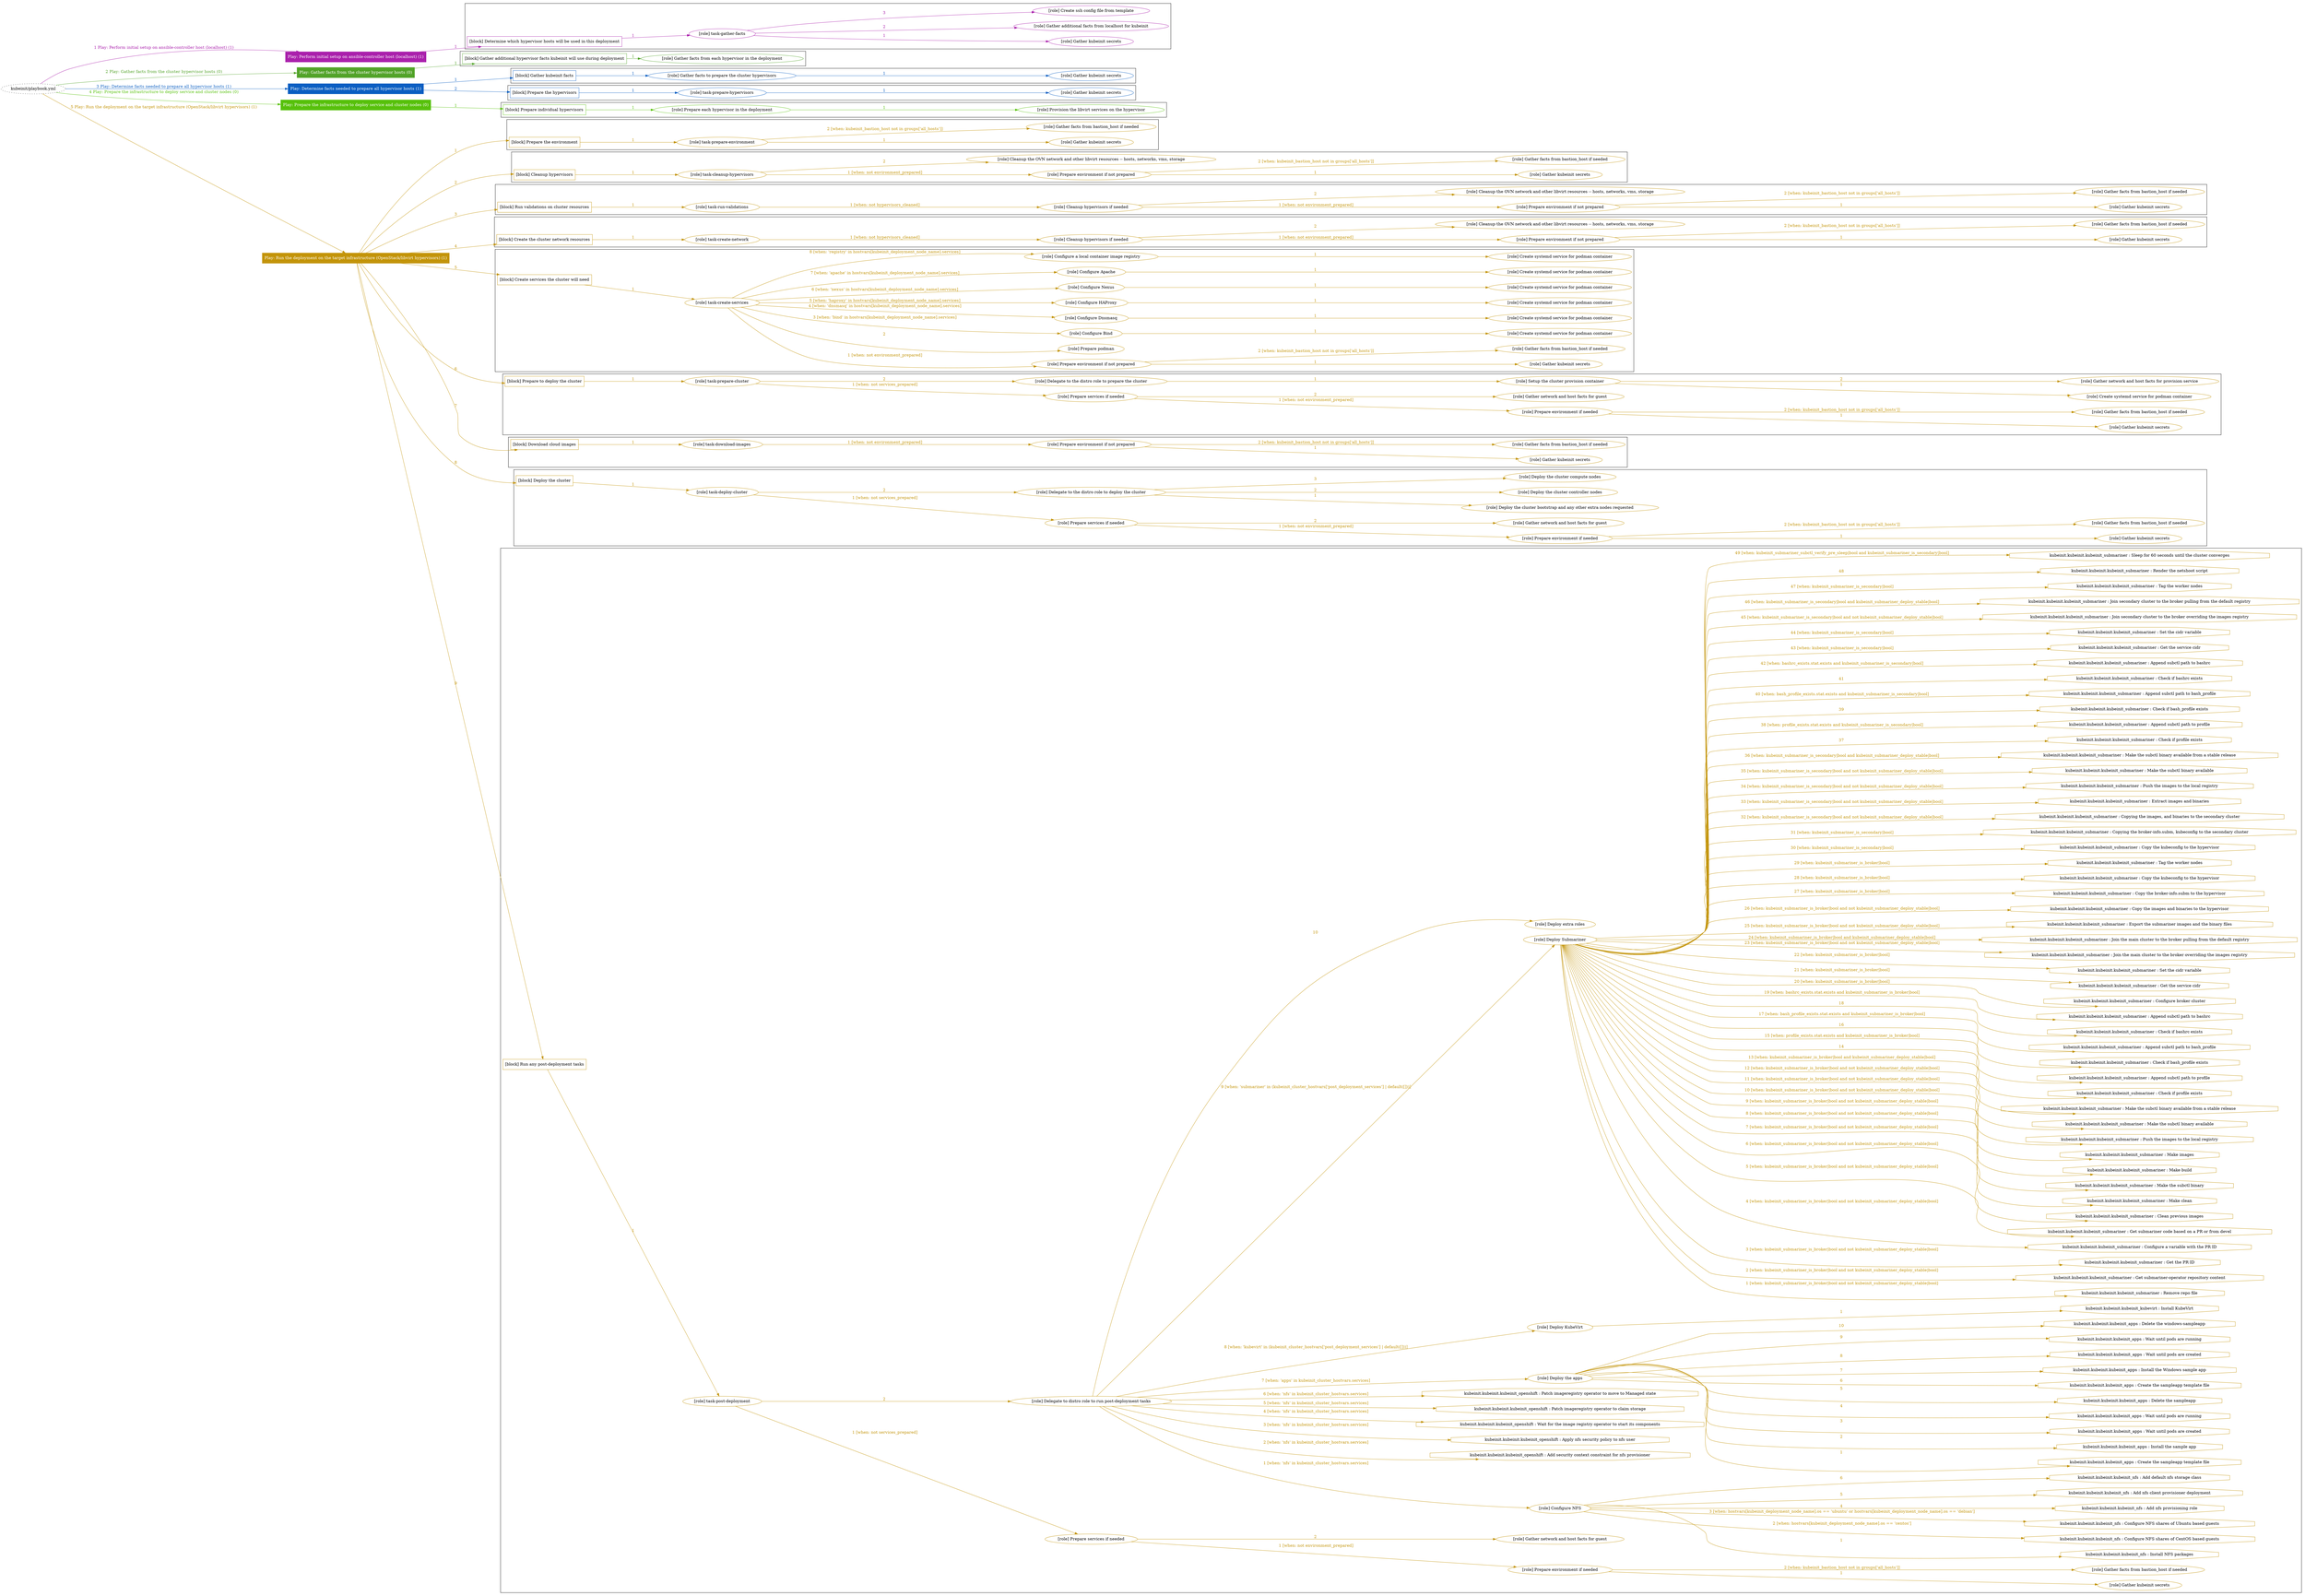 digraph {
	graph [concentrate=true ordering=in rankdir=LR ratio=fill]
	edge [esep=5 sep=10]
	"kubeinit/playbook.yml" [URL="/home/runner/work/kubeinit/kubeinit/kubeinit/playbook.yml" id=playbook_14207b6f style=dotted]
	"kubeinit/playbook.yml" -> play_5dea93a6 [label="1 Play: Perform initial setup on ansible-controller host (localhost) (1)" color="#aa20ac" fontcolor="#aa20ac" id=edge_play_5dea93a6 labeltooltip="1 Play: Perform initial setup on ansible-controller host (localhost) (1)" tooltip="1 Play: Perform initial setup on ansible-controller host (localhost) (1)"]
	subgraph "Play: Perform initial setup on ansible-controller host (localhost) (1)" {
		play_5dea93a6 [label="Play: Perform initial setup on ansible-controller host (localhost) (1)" URL="/home/runner/work/kubeinit/kubeinit/kubeinit/playbook.yml" color="#aa20ac" fontcolor="#ffffff" id=play_5dea93a6 shape=box style=filled tooltip=localhost]
		play_5dea93a6 -> block_8d32b386 [label=1 color="#aa20ac" fontcolor="#aa20ac" id=edge_block_8d32b386 labeltooltip=1 tooltip=1]
		subgraph cluster_block_8d32b386 {
			block_8d32b386 [label="[block] Determine which hypervisor hosts will be used in this deployment" URL="/home/runner/work/kubeinit/kubeinit/kubeinit/playbook.yml" color="#aa20ac" id=block_8d32b386 labeltooltip="Determine which hypervisor hosts will be used in this deployment" shape=box tooltip="Determine which hypervisor hosts will be used in this deployment"]
			block_8d32b386 -> role_f2ad8f9e [label="1 " color="#aa20ac" fontcolor="#aa20ac" id=edge_role_f2ad8f9e labeltooltip="1 " tooltip="1 "]
			subgraph "task-gather-facts" {
				role_f2ad8f9e [label="[role] task-gather-facts" URL="/home/runner/work/kubeinit/kubeinit/kubeinit/playbook.yml" color="#aa20ac" id=role_f2ad8f9e tooltip="task-gather-facts"]
				role_f2ad8f9e -> role_51cab5c1 [label="1 " color="#aa20ac" fontcolor="#aa20ac" id=edge_role_51cab5c1 labeltooltip="1 " tooltip="1 "]
				subgraph "Gather kubeinit secrets" {
					role_51cab5c1 [label="[role] Gather kubeinit secrets" URL="/home/runner/.ansible/collections/ansible_collections/kubeinit/kubeinit/roles/kubeinit_prepare/tasks/build_hypervisors_group.yml" color="#aa20ac" id=role_51cab5c1 tooltip="Gather kubeinit secrets"]
				}
				role_f2ad8f9e -> role_0e45f98c [label="2 " color="#aa20ac" fontcolor="#aa20ac" id=edge_role_0e45f98c labeltooltip="2 " tooltip="2 "]
				subgraph "Gather additional facts from localhost for kubeinit" {
					role_0e45f98c [label="[role] Gather additional facts from localhost for kubeinit" URL="/home/runner/.ansible/collections/ansible_collections/kubeinit/kubeinit/roles/kubeinit_prepare/tasks/build_hypervisors_group.yml" color="#aa20ac" id=role_0e45f98c tooltip="Gather additional facts from localhost for kubeinit"]
				}
				role_f2ad8f9e -> role_8f895b5f [label="3 " color="#aa20ac" fontcolor="#aa20ac" id=edge_role_8f895b5f labeltooltip="3 " tooltip="3 "]
				subgraph "Create ssh config file from template" {
					role_8f895b5f [label="[role] Create ssh config file from template" URL="/home/runner/.ansible/collections/ansible_collections/kubeinit/kubeinit/roles/kubeinit_prepare/tasks/build_hypervisors_group.yml" color="#aa20ac" id=role_8f895b5f tooltip="Create ssh config file from template"]
				}
			}
		}
	}
	"kubeinit/playbook.yml" -> play_9ba7e72e [label="2 Play: Gather facts from the cluster hypervisor hosts (0)" color="#52a329" fontcolor="#52a329" id=edge_play_9ba7e72e labeltooltip="2 Play: Gather facts from the cluster hypervisor hosts (0)" tooltip="2 Play: Gather facts from the cluster hypervisor hosts (0)"]
	subgraph "Play: Gather facts from the cluster hypervisor hosts (0)" {
		play_9ba7e72e [label="Play: Gather facts from the cluster hypervisor hosts (0)" URL="/home/runner/work/kubeinit/kubeinit/kubeinit/playbook.yml" color="#52a329" fontcolor="#ffffff" id=play_9ba7e72e shape=box style=filled tooltip="Play: Gather facts from the cluster hypervisor hosts (0)"]
		play_9ba7e72e -> block_5d00fc39 [label=1 color="#52a329" fontcolor="#52a329" id=edge_block_5d00fc39 labeltooltip=1 tooltip=1]
		subgraph cluster_block_5d00fc39 {
			block_5d00fc39 [label="[block] Gather additional hypervisor facts kubeinit will use during deployment" URL="/home/runner/work/kubeinit/kubeinit/kubeinit/playbook.yml" color="#52a329" id=block_5d00fc39 labeltooltip="Gather additional hypervisor facts kubeinit will use during deployment" shape=box tooltip="Gather additional hypervisor facts kubeinit will use during deployment"]
			block_5d00fc39 -> role_c273d9cd [label="1 " color="#52a329" fontcolor="#52a329" id=edge_role_c273d9cd labeltooltip="1 " tooltip="1 "]
			subgraph "Gather facts from each hypervisor in the deployment" {
				role_c273d9cd [label="[role] Gather facts from each hypervisor in the deployment" URL="/home/runner/work/kubeinit/kubeinit/kubeinit/playbook.yml" color="#52a329" id=role_c273d9cd tooltip="Gather facts from each hypervisor in the deployment"]
			}
		}
	}
	"kubeinit/playbook.yml" -> play_e0c58d29 [label="3 Play: Determine facts needed to prepare all hypervisor hosts (1)" color="#0a5ec2" fontcolor="#0a5ec2" id=edge_play_e0c58d29 labeltooltip="3 Play: Determine facts needed to prepare all hypervisor hosts (1)" tooltip="3 Play: Determine facts needed to prepare all hypervisor hosts (1)"]
	subgraph "Play: Determine facts needed to prepare all hypervisor hosts (1)" {
		play_e0c58d29 [label="Play: Determine facts needed to prepare all hypervisor hosts (1)" URL="/home/runner/work/kubeinit/kubeinit/kubeinit/playbook.yml" color="#0a5ec2" fontcolor="#ffffff" id=play_e0c58d29 shape=box style=filled tooltip=localhost]
		play_e0c58d29 -> block_fae6e0d1 [label=1 color="#0a5ec2" fontcolor="#0a5ec2" id=edge_block_fae6e0d1 labeltooltip=1 tooltip=1]
		subgraph cluster_block_fae6e0d1 {
			block_fae6e0d1 [label="[block] Gather kubeinit facts" URL="/home/runner/work/kubeinit/kubeinit/kubeinit/playbook.yml" color="#0a5ec2" id=block_fae6e0d1 labeltooltip="Gather kubeinit facts" shape=box tooltip="Gather kubeinit facts"]
			block_fae6e0d1 -> role_af0d6082 [label="1 " color="#0a5ec2" fontcolor="#0a5ec2" id=edge_role_af0d6082 labeltooltip="1 " tooltip="1 "]
			subgraph "Gather facts to prepare the cluster hypervisors" {
				role_af0d6082 [label="[role] Gather facts to prepare the cluster hypervisors" URL="/home/runner/work/kubeinit/kubeinit/kubeinit/playbook.yml" color="#0a5ec2" id=role_af0d6082 tooltip="Gather facts to prepare the cluster hypervisors"]
				role_af0d6082 -> role_0e946b9f [label="1 " color="#0a5ec2" fontcolor="#0a5ec2" id=edge_role_0e946b9f labeltooltip="1 " tooltip="1 "]
				subgraph "Gather kubeinit secrets" {
					role_0e946b9f [label="[role] Gather kubeinit secrets" URL="/home/runner/.ansible/collections/ansible_collections/kubeinit/kubeinit/roles/kubeinit_prepare/tasks/gather_kubeinit_facts.yml" color="#0a5ec2" id=role_0e946b9f tooltip="Gather kubeinit secrets"]
				}
			}
		}
		play_e0c58d29 -> block_a2f7afb9 [label=2 color="#0a5ec2" fontcolor="#0a5ec2" id=edge_block_a2f7afb9 labeltooltip=2 tooltip=2]
		subgraph cluster_block_a2f7afb9 {
			block_a2f7afb9 [label="[block] Prepare the hypervisors" URL="/home/runner/work/kubeinit/kubeinit/kubeinit/playbook.yml" color="#0a5ec2" id=block_a2f7afb9 labeltooltip="Prepare the hypervisors" shape=box tooltip="Prepare the hypervisors"]
			block_a2f7afb9 -> role_2bb61c3a [label="1 " color="#0a5ec2" fontcolor="#0a5ec2" id=edge_role_2bb61c3a labeltooltip="1 " tooltip="1 "]
			subgraph "task-prepare-hypervisors" {
				role_2bb61c3a [label="[role] task-prepare-hypervisors" URL="/home/runner/work/kubeinit/kubeinit/kubeinit/playbook.yml" color="#0a5ec2" id=role_2bb61c3a tooltip="task-prepare-hypervisors"]
				role_2bb61c3a -> role_3f2db4fd [label="1 " color="#0a5ec2" fontcolor="#0a5ec2" id=edge_role_3f2db4fd labeltooltip="1 " tooltip="1 "]
				subgraph "Gather kubeinit secrets" {
					role_3f2db4fd [label="[role] Gather kubeinit secrets" URL="/home/runner/.ansible/collections/ansible_collections/kubeinit/kubeinit/roles/kubeinit_prepare/tasks/gather_kubeinit_facts.yml" color="#0a5ec2" id=role_3f2db4fd tooltip="Gather kubeinit secrets"]
				}
			}
		}
	}
	"kubeinit/playbook.yml" -> play_047c7d09 [label="4 Play: Prepare the infrastructure to deploy service and cluster nodes (0)" color="#57c10b" fontcolor="#57c10b" id=edge_play_047c7d09 labeltooltip="4 Play: Prepare the infrastructure to deploy service and cluster nodes (0)" tooltip="4 Play: Prepare the infrastructure to deploy service and cluster nodes (0)"]
	subgraph "Play: Prepare the infrastructure to deploy service and cluster nodes (0)" {
		play_047c7d09 [label="Play: Prepare the infrastructure to deploy service and cluster nodes (0)" URL="/home/runner/work/kubeinit/kubeinit/kubeinit/playbook.yml" color="#57c10b" fontcolor="#ffffff" id=play_047c7d09 shape=box style=filled tooltip="Play: Prepare the infrastructure to deploy service and cluster nodes (0)"]
		play_047c7d09 -> block_0d8db68f [label=1 color="#57c10b" fontcolor="#57c10b" id=edge_block_0d8db68f labeltooltip=1 tooltip=1]
		subgraph cluster_block_0d8db68f {
			block_0d8db68f [label="[block] Prepare individual hypervisors" URL="/home/runner/work/kubeinit/kubeinit/kubeinit/playbook.yml" color="#57c10b" id=block_0d8db68f labeltooltip="Prepare individual hypervisors" shape=box tooltip="Prepare individual hypervisors"]
			block_0d8db68f -> role_0f94caa4 [label="1 " color="#57c10b" fontcolor="#57c10b" id=edge_role_0f94caa4 labeltooltip="1 " tooltip="1 "]
			subgraph "Prepare each hypervisor in the deployment" {
				role_0f94caa4 [label="[role] Prepare each hypervisor in the deployment" URL="/home/runner/work/kubeinit/kubeinit/kubeinit/playbook.yml" color="#57c10b" id=role_0f94caa4 tooltip="Prepare each hypervisor in the deployment"]
				role_0f94caa4 -> role_fe931ce4 [label="1 " color="#57c10b" fontcolor="#57c10b" id=edge_role_fe931ce4 labeltooltip="1 " tooltip="1 "]
				subgraph "Provision the libvirt services on the hypervisor" {
					role_fe931ce4 [label="[role] Provision the libvirt services on the hypervisor" URL="/home/runner/.ansible/collections/ansible_collections/kubeinit/kubeinit/roles/kubeinit_prepare/tasks/prepare_hypervisor.yml" color="#57c10b" id=role_fe931ce4 tooltip="Provision the libvirt services on the hypervisor"]
				}
			}
		}
	}
	"kubeinit/playbook.yml" -> play_9a0732bd [label="5 Play: Run the deployment on the target infrastructure (OpenStack/libvirt hypervisors) (1)" color="#c39409" fontcolor="#c39409" id=edge_play_9a0732bd labeltooltip="5 Play: Run the deployment on the target infrastructure (OpenStack/libvirt hypervisors) (1)" tooltip="5 Play: Run the deployment on the target infrastructure (OpenStack/libvirt hypervisors) (1)"]
	subgraph "Play: Run the deployment on the target infrastructure (OpenStack/libvirt hypervisors) (1)" {
		play_9a0732bd [label="Play: Run the deployment on the target infrastructure (OpenStack/libvirt hypervisors) (1)" URL="/home/runner/work/kubeinit/kubeinit/kubeinit/playbook.yml" color="#c39409" fontcolor="#ffffff" id=play_9a0732bd shape=box style=filled tooltip=localhost]
		play_9a0732bd -> block_b25b1cff [label=1 color="#c39409" fontcolor="#c39409" id=edge_block_b25b1cff labeltooltip=1 tooltip=1]
		subgraph cluster_block_b25b1cff {
			block_b25b1cff [label="[block] Prepare the environment" URL="/home/runner/work/kubeinit/kubeinit/kubeinit/playbook.yml" color="#c39409" id=block_b25b1cff labeltooltip="Prepare the environment" shape=box tooltip="Prepare the environment"]
			block_b25b1cff -> role_9658fabe [label="1 " color="#c39409" fontcolor="#c39409" id=edge_role_9658fabe labeltooltip="1 " tooltip="1 "]
			subgraph "task-prepare-environment" {
				role_9658fabe [label="[role] task-prepare-environment" URL="/home/runner/work/kubeinit/kubeinit/kubeinit/playbook.yml" color="#c39409" id=role_9658fabe tooltip="task-prepare-environment"]
				role_9658fabe -> role_99ac4b68 [label="1 " color="#c39409" fontcolor="#c39409" id=edge_role_99ac4b68 labeltooltip="1 " tooltip="1 "]
				subgraph "Gather kubeinit secrets" {
					role_99ac4b68 [label="[role] Gather kubeinit secrets" URL="/home/runner/.ansible/collections/ansible_collections/kubeinit/kubeinit/roles/kubeinit_prepare/tasks/gather_kubeinit_facts.yml" color="#c39409" id=role_99ac4b68 tooltip="Gather kubeinit secrets"]
				}
				role_9658fabe -> role_d9a4c6c6 [label="2 [when: kubeinit_bastion_host not in groups['all_hosts']]" color="#c39409" fontcolor="#c39409" id=edge_role_d9a4c6c6 labeltooltip="2 [when: kubeinit_bastion_host not in groups['all_hosts']]" tooltip="2 [when: kubeinit_bastion_host not in groups['all_hosts']]"]
				subgraph "Gather facts from bastion_host if needed" {
					role_d9a4c6c6 [label="[role] Gather facts from bastion_host if needed" URL="/home/runner/.ansible/collections/ansible_collections/kubeinit/kubeinit/roles/kubeinit_prepare/tasks/main.yml" color="#c39409" id=role_d9a4c6c6 tooltip="Gather facts from bastion_host if needed"]
				}
			}
		}
		play_9a0732bd -> block_53925def [label=2 color="#c39409" fontcolor="#c39409" id=edge_block_53925def labeltooltip=2 tooltip=2]
		subgraph cluster_block_53925def {
			block_53925def [label="[block] Cleanup hypervisors" URL="/home/runner/work/kubeinit/kubeinit/kubeinit/playbook.yml" color="#c39409" id=block_53925def labeltooltip="Cleanup hypervisors" shape=box tooltip="Cleanup hypervisors"]
			block_53925def -> role_3d250cca [label="1 " color="#c39409" fontcolor="#c39409" id=edge_role_3d250cca labeltooltip="1 " tooltip="1 "]
			subgraph "task-cleanup-hypervisors" {
				role_3d250cca [label="[role] task-cleanup-hypervisors" URL="/home/runner/work/kubeinit/kubeinit/kubeinit/playbook.yml" color="#c39409" id=role_3d250cca tooltip="task-cleanup-hypervisors"]
				role_3d250cca -> role_05e65e24 [label="1 [when: not environment_prepared]" color="#c39409" fontcolor="#c39409" id=edge_role_05e65e24 labeltooltip="1 [when: not environment_prepared]" tooltip="1 [when: not environment_prepared]"]
				subgraph "Prepare environment if not prepared" {
					role_05e65e24 [label="[role] Prepare environment if not prepared" URL="/home/runner/.ansible/collections/ansible_collections/kubeinit/kubeinit/roles/kubeinit_libvirt/tasks/cleanup_hypervisors.yml" color="#c39409" id=role_05e65e24 tooltip="Prepare environment if not prepared"]
					role_05e65e24 -> role_527d165e [label="1 " color="#c39409" fontcolor="#c39409" id=edge_role_527d165e labeltooltip="1 " tooltip="1 "]
					subgraph "Gather kubeinit secrets" {
						role_527d165e [label="[role] Gather kubeinit secrets" URL="/home/runner/.ansible/collections/ansible_collections/kubeinit/kubeinit/roles/kubeinit_prepare/tasks/gather_kubeinit_facts.yml" color="#c39409" id=role_527d165e tooltip="Gather kubeinit secrets"]
					}
					role_05e65e24 -> role_dab901ae [label="2 [when: kubeinit_bastion_host not in groups['all_hosts']]" color="#c39409" fontcolor="#c39409" id=edge_role_dab901ae labeltooltip="2 [when: kubeinit_bastion_host not in groups['all_hosts']]" tooltip="2 [when: kubeinit_bastion_host not in groups['all_hosts']]"]
					subgraph "Gather facts from bastion_host if needed" {
						role_dab901ae [label="[role] Gather facts from bastion_host if needed" URL="/home/runner/.ansible/collections/ansible_collections/kubeinit/kubeinit/roles/kubeinit_prepare/tasks/main.yml" color="#c39409" id=role_dab901ae tooltip="Gather facts from bastion_host if needed"]
					}
				}
				role_3d250cca -> role_224ec408 [label="2 " color="#c39409" fontcolor="#c39409" id=edge_role_224ec408 labeltooltip="2 " tooltip="2 "]
				subgraph "Cleanup the OVN network and other libvirt resources -- hosts, networks, vms, storage" {
					role_224ec408 [label="[role] Cleanup the OVN network and other libvirt resources -- hosts, networks, vms, storage" URL="/home/runner/.ansible/collections/ansible_collections/kubeinit/kubeinit/roles/kubeinit_libvirt/tasks/cleanup_hypervisors.yml" color="#c39409" id=role_224ec408 tooltip="Cleanup the OVN network and other libvirt resources -- hosts, networks, vms, storage"]
				}
			}
		}
		play_9a0732bd -> block_a0bc4866 [label=3 color="#c39409" fontcolor="#c39409" id=edge_block_a0bc4866 labeltooltip=3 tooltip=3]
		subgraph cluster_block_a0bc4866 {
			block_a0bc4866 [label="[block] Run validations on cluster resources" URL="/home/runner/work/kubeinit/kubeinit/kubeinit/playbook.yml" color="#c39409" id=block_a0bc4866 labeltooltip="Run validations on cluster resources" shape=box tooltip="Run validations on cluster resources"]
			block_a0bc4866 -> role_11a5cb2e [label="1 " color="#c39409" fontcolor="#c39409" id=edge_role_11a5cb2e labeltooltip="1 " tooltip="1 "]
			subgraph "task-run-validations" {
				role_11a5cb2e [label="[role] task-run-validations" URL="/home/runner/work/kubeinit/kubeinit/kubeinit/playbook.yml" color="#c39409" id=role_11a5cb2e tooltip="task-run-validations"]
				role_11a5cb2e -> role_69c950db [label="1 [when: not hypervisors_cleaned]" color="#c39409" fontcolor="#c39409" id=edge_role_69c950db labeltooltip="1 [when: not hypervisors_cleaned]" tooltip="1 [when: not hypervisors_cleaned]"]
				subgraph "Cleanup hypervisors if needed" {
					role_69c950db [label="[role] Cleanup hypervisors if needed" URL="/home/runner/.ansible/collections/ansible_collections/kubeinit/kubeinit/roles/kubeinit_validations/tasks/main.yml" color="#c39409" id=role_69c950db tooltip="Cleanup hypervisors if needed"]
					role_69c950db -> role_b35efbcf [label="1 [when: not environment_prepared]" color="#c39409" fontcolor="#c39409" id=edge_role_b35efbcf labeltooltip="1 [when: not environment_prepared]" tooltip="1 [when: not environment_prepared]"]
					subgraph "Prepare environment if not prepared" {
						role_b35efbcf [label="[role] Prepare environment if not prepared" URL="/home/runner/.ansible/collections/ansible_collections/kubeinit/kubeinit/roles/kubeinit_libvirt/tasks/cleanup_hypervisors.yml" color="#c39409" id=role_b35efbcf tooltip="Prepare environment if not prepared"]
						role_b35efbcf -> role_7a7a21bd [label="1 " color="#c39409" fontcolor="#c39409" id=edge_role_7a7a21bd labeltooltip="1 " tooltip="1 "]
						subgraph "Gather kubeinit secrets" {
							role_7a7a21bd [label="[role] Gather kubeinit secrets" URL="/home/runner/.ansible/collections/ansible_collections/kubeinit/kubeinit/roles/kubeinit_prepare/tasks/gather_kubeinit_facts.yml" color="#c39409" id=role_7a7a21bd tooltip="Gather kubeinit secrets"]
						}
						role_b35efbcf -> role_c03b269c [label="2 [when: kubeinit_bastion_host not in groups['all_hosts']]" color="#c39409" fontcolor="#c39409" id=edge_role_c03b269c labeltooltip="2 [when: kubeinit_bastion_host not in groups['all_hosts']]" tooltip="2 [when: kubeinit_bastion_host not in groups['all_hosts']]"]
						subgraph "Gather facts from bastion_host if needed" {
							role_c03b269c [label="[role] Gather facts from bastion_host if needed" URL="/home/runner/.ansible/collections/ansible_collections/kubeinit/kubeinit/roles/kubeinit_prepare/tasks/main.yml" color="#c39409" id=role_c03b269c tooltip="Gather facts from bastion_host if needed"]
						}
					}
					role_69c950db -> role_58d37906 [label="2 " color="#c39409" fontcolor="#c39409" id=edge_role_58d37906 labeltooltip="2 " tooltip="2 "]
					subgraph "Cleanup the OVN network and other libvirt resources -- hosts, networks, vms, storage" {
						role_58d37906 [label="[role] Cleanup the OVN network and other libvirt resources -- hosts, networks, vms, storage" URL="/home/runner/.ansible/collections/ansible_collections/kubeinit/kubeinit/roles/kubeinit_libvirt/tasks/cleanup_hypervisors.yml" color="#c39409" id=role_58d37906 tooltip="Cleanup the OVN network and other libvirt resources -- hosts, networks, vms, storage"]
					}
				}
			}
		}
		play_9a0732bd -> block_52221869 [label=4 color="#c39409" fontcolor="#c39409" id=edge_block_52221869 labeltooltip=4 tooltip=4]
		subgraph cluster_block_52221869 {
			block_52221869 [label="[block] Create the cluster network resources" URL="/home/runner/work/kubeinit/kubeinit/kubeinit/playbook.yml" color="#c39409" id=block_52221869 labeltooltip="Create the cluster network resources" shape=box tooltip="Create the cluster network resources"]
			block_52221869 -> role_9eb92cad [label="1 " color="#c39409" fontcolor="#c39409" id=edge_role_9eb92cad labeltooltip="1 " tooltip="1 "]
			subgraph "task-create-network" {
				role_9eb92cad [label="[role] task-create-network" URL="/home/runner/work/kubeinit/kubeinit/kubeinit/playbook.yml" color="#c39409" id=role_9eb92cad tooltip="task-create-network"]
				role_9eb92cad -> role_104eea40 [label="1 [when: not hypervisors_cleaned]" color="#c39409" fontcolor="#c39409" id=edge_role_104eea40 labeltooltip="1 [when: not hypervisors_cleaned]" tooltip="1 [when: not hypervisors_cleaned]"]
				subgraph "Cleanup hypervisors if needed" {
					role_104eea40 [label="[role] Cleanup hypervisors if needed" URL="/home/runner/.ansible/collections/ansible_collections/kubeinit/kubeinit/roles/kubeinit_libvirt/tasks/create_network.yml" color="#c39409" id=role_104eea40 tooltip="Cleanup hypervisors if needed"]
					role_104eea40 -> role_5f87b3bd [label="1 [when: not environment_prepared]" color="#c39409" fontcolor="#c39409" id=edge_role_5f87b3bd labeltooltip="1 [when: not environment_prepared]" tooltip="1 [when: not environment_prepared]"]
					subgraph "Prepare environment if not prepared" {
						role_5f87b3bd [label="[role] Prepare environment if not prepared" URL="/home/runner/.ansible/collections/ansible_collections/kubeinit/kubeinit/roles/kubeinit_libvirt/tasks/cleanup_hypervisors.yml" color="#c39409" id=role_5f87b3bd tooltip="Prepare environment if not prepared"]
						role_5f87b3bd -> role_562d343c [label="1 " color="#c39409" fontcolor="#c39409" id=edge_role_562d343c labeltooltip="1 " tooltip="1 "]
						subgraph "Gather kubeinit secrets" {
							role_562d343c [label="[role] Gather kubeinit secrets" URL="/home/runner/.ansible/collections/ansible_collections/kubeinit/kubeinit/roles/kubeinit_prepare/tasks/gather_kubeinit_facts.yml" color="#c39409" id=role_562d343c tooltip="Gather kubeinit secrets"]
						}
						role_5f87b3bd -> role_b6fedf1e [label="2 [when: kubeinit_bastion_host not in groups['all_hosts']]" color="#c39409" fontcolor="#c39409" id=edge_role_b6fedf1e labeltooltip="2 [when: kubeinit_bastion_host not in groups['all_hosts']]" tooltip="2 [when: kubeinit_bastion_host not in groups['all_hosts']]"]
						subgraph "Gather facts from bastion_host if needed" {
							role_b6fedf1e [label="[role] Gather facts from bastion_host if needed" URL="/home/runner/.ansible/collections/ansible_collections/kubeinit/kubeinit/roles/kubeinit_prepare/tasks/main.yml" color="#c39409" id=role_b6fedf1e tooltip="Gather facts from bastion_host if needed"]
						}
					}
					role_104eea40 -> role_2792b792 [label="2 " color="#c39409" fontcolor="#c39409" id=edge_role_2792b792 labeltooltip="2 " tooltip="2 "]
					subgraph "Cleanup the OVN network and other libvirt resources -- hosts, networks, vms, storage" {
						role_2792b792 [label="[role] Cleanup the OVN network and other libvirt resources -- hosts, networks, vms, storage" URL="/home/runner/.ansible/collections/ansible_collections/kubeinit/kubeinit/roles/kubeinit_libvirt/tasks/cleanup_hypervisors.yml" color="#c39409" id=role_2792b792 tooltip="Cleanup the OVN network and other libvirt resources -- hosts, networks, vms, storage"]
					}
				}
			}
		}
		play_9a0732bd -> block_a4e950ff [label=5 color="#c39409" fontcolor="#c39409" id=edge_block_a4e950ff labeltooltip=5 tooltip=5]
		subgraph cluster_block_a4e950ff {
			block_a4e950ff [label="[block] Create services the cluster will need" URL="/home/runner/work/kubeinit/kubeinit/kubeinit/playbook.yml" color="#c39409" id=block_a4e950ff labeltooltip="Create services the cluster will need" shape=box tooltip="Create services the cluster will need"]
			block_a4e950ff -> role_b5ba7428 [label="1 " color="#c39409" fontcolor="#c39409" id=edge_role_b5ba7428 labeltooltip="1 " tooltip="1 "]
			subgraph "task-create-services" {
				role_b5ba7428 [label="[role] task-create-services" URL="/home/runner/work/kubeinit/kubeinit/kubeinit/playbook.yml" color="#c39409" id=role_b5ba7428 tooltip="task-create-services"]
				role_b5ba7428 -> role_1c18fb36 [label="1 [when: not environment_prepared]" color="#c39409" fontcolor="#c39409" id=edge_role_1c18fb36 labeltooltip="1 [when: not environment_prepared]" tooltip="1 [when: not environment_prepared]"]
				subgraph "Prepare environment if not prepared" {
					role_1c18fb36 [label="[role] Prepare environment if not prepared" URL="/home/runner/.ansible/collections/ansible_collections/kubeinit/kubeinit/roles/kubeinit_services/tasks/main.yml" color="#c39409" id=role_1c18fb36 tooltip="Prepare environment if not prepared"]
					role_1c18fb36 -> role_f9586617 [label="1 " color="#c39409" fontcolor="#c39409" id=edge_role_f9586617 labeltooltip="1 " tooltip="1 "]
					subgraph "Gather kubeinit secrets" {
						role_f9586617 [label="[role] Gather kubeinit secrets" URL="/home/runner/.ansible/collections/ansible_collections/kubeinit/kubeinit/roles/kubeinit_prepare/tasks/gather_kubeinit_facts.yml" color="#c39409" id=role_f9586617 tooltip="Gather kubeinit secrets"]
					}
					role_1c18fb36 -> role_f1609b1b [label="2 [when: kubeinit_bastion_host not in groups['all_hosts']]" color="#c39409" fontcolor="#c39409" id=edge_role_f1609b1b labeltooltip="2 [when: kubeinit_bastion_host not in groups['all_hosts']]" tooltip="2 [when: kubeinit_bastion_host not in groups['all_hosts']]"]
					subgraph "Gather facts from bastion_host if needed" {
						role_f1609b1b [label="[role] Gather facts from bastion_host if needed" URL="/home/runner/.ansible/collections/ansible_collections/kubeinit/kubeinit/roles/kubeinit_prepare/tasks/main.yml" color="#c39409" id=role_f1609b1b tooltip="Gather facts from bastion_host if needed"]
					}
				}
				role_b5ba7428 -> role_ba714862 [label="2 " color="#c39409" fontcolor="#c39409" id=edge_role_ba714862 labeltooltip="2 " tooltip="2 "]
				subgraph "Prepare podman" {
					role_ba714862 [label="[role] Prepare podman" URL="/home/runner/.ansible/collections/ansible_collections/kubeinit/kubeinit/roles/kubeinit_services/tasks/00_create_service_pod.yml" color="#c39409" id=role_ba714862 tooltip="Prepare podman"]
				}
				role_b5ba7428 -> role_90f19c32 [label="3 [when: 'bind' in hostvars[kubeinit_deployment_node_name].services]" color="#c39409" fontcolor="#c39409" id=edge_role_90f19c32 labeltooltip="3 [when: 'bind' in hostvars[kubeinit_deployment_node_name].services]" tooltip="3 [when: 'bind' in hostvars[kubeinit_deployment_node_name].services]"]
				subgraph "Configure Bind" {
					role_90f19c32 [label="[role] Configure Bind" URL="/home/runner/.ansible/collections/ansible_collections/kubeinit/kubeinit/roles/kubeinit_services/tasks/start_services_containers.yml" color="#c39409" id=role_90f19c32 tooltip="Configure Bind"]
					role_90f19c32 -> role_6c29776a [label="1 " color="#c39409" fontcolor="#c39409" id=edge_role_6c29776a labeltooltip="1 " tooltip="1 "]
					subgraph "Create systemd service for podman container" {
						role_6c29776a [label="[role] Create systemd service for podman container" URL="/home/runner/.ansible/collections/ansible_collections/kubeinit/kubeinit/roles/kubeinit_bind/tasks/main.yml" color="#c39409" id=role_6c29776a tooltip="Create systemd service for podman container"]
					}
				}
				role_b5ba7428 -> role_49b1f400 [label="4 [when: 'dnsmasq' in hostvars[kubeinit_deployment_node_name].services]" color="#c39409" fontcolor="#c39409" id=edge_role_49b1f400 labeltooltip="4 [when: 'dnsmasq' in hostvars[kubeinit_deployment_node_name].services]" tooltip="4 [when: 'dnsmasq' in hostvars[kubeinit_deployment_node_name].services]"]
				subgraph "Configure Dnsmasq" {
					role_49b1f400 [label="[role] Configure Dnsmasq" URL="/home/runner/.ansible/collections/ansible_collections/kubeinit/kubeinit/roles/kubeinit_services/tasks/start_services_containers.yml" color="#c39409" id=role_49b1f400 tooltip="Configure Dnsmasq"]
					role_49b1f400 -> role_f59790d9 [label="1 " color="#c39409" fontcolor="#c39409" id=edge_role_f59790d9 labeltooltip="1 " tooltip="1 "]
					subgraph "Create systemd service for podman container" {
						role_f59790d9 [label="[role] Create systemd service for podman container" URL="/home/runner/.ansible/collections/ansible_collections/kubeinit/kubeinit/roles/kubeinit_dnsmasq/tasks/main.yml" color="#c39409" id=role_f59790d9 tooltip="Create systemd service for podman container"]
					}
				}
				role_b5ba7428 -> role_144f68a4 [label="5 [when: 'haproxy' in hostvars[kubeinit_deployment_node_name].services]" color="#c39409" fontcolor="#c39409" id=edge_role_144f68a4 labeltooltip="5 [when: 'haproxy' in hostvars[kubeinit_deployment_node_name].services]" tooltip="5 [when: 'haproxy' in hostvars[kubeinit_deployment_node_name].services]"]
				subgraph "Configure HAProxy" {
					role_144f68a4 [label="[role] Configure HAProxy" URL="/home/runner/.ansible/collections/ansible_collections/kubeinit/kubeinit/roles/kubeinit_services/tasks/start_services_containers.yml" color="#c39409" id=role_144f68a4 tooltip="Configure HAProxy"]
					role_144f68a4 -> role_c5c9e74a [label="1 " color="#c39409" fontcolor="#c39409" id=edge_role_c5c9e74a labeltooltip="1 " tooltip="1 "]
					subgraph "Create systemd service for podman container" {
						role_c5c9e74a [label="[role] Create systemd service for podman container" URL="/home/runner/.ansible/collections/ansible_collections/kubeinit/kubeinit/roles/kubeinit_haproxy/tasks/main.yml" color="#c39409" id=role_c5c9e74a tooltip="Create systemd service for podman container"]
					}
				}
				role_b5ba7428 -> role_87f9be88 [label="6 [when: 'nexus' in hostvars[kubeinit_deployment_node_name].services]" color="#c39409" fontcolor="#c39409" id=edge_role_87f9be88 labeltooltip="6 [when: 'nexus' in hostvars[kubeinit_deployment_node_name].services]" tooltip="6 [when: 'nexus' in hostvars[kubeinit_deployment_node_name].services]"]
				subgraph "Configure Nexus" {
					role_87f9be88 [label="[role] Configure Nexus" URL="/home/runner/.ansible/collections/ansible_collections/kubeinit/kubeinit/roles/kubeinit_services/tasks/start_services_containers.yml" color="#c39409" id=role_87f9be88 tooltip="Configure Nexus"]
					role_87f9be88 -> role_24ff5a3a [label="1 " color="#c39409" fontcolor="#c39409" id=edge_role_24ff5a3a labeltooltip="1 " tooltip="1 "]
					subgraph "Create systemd service for podman container" {
						role_24ff5a3a [label="[role] Create systemd service for podman container" URL="/home/runner/.ansible/collections/ansible_collections/kubeinit/kubeinit/roles/kubeinit_nexus/tasks/main.yml" color="#c39409" id=role_24ff5a3a tooltip="Create systemd service for podman container"]
					}
				}
				role_b5ba7428 -> role_32ab632f [label="7 [when: 'apache' in hostvars[kubeinit_deployment_node_name].services]" color="#c39409" fontcolor="#c39409" id=edge_role_32ab632f labeltooltip="7 [when: 'apache' in hostvars[kubeinit_deployment_node_name].services]" tooltip="7 [when: 'apache' in hostvars[kubeinit_deployment_node_name].services]"]
				subgraph "Configure Apache" {
					role_32ab632f [label="[role] Configure Apache" URL="/home/runner/.ansible/collections/ansible_collections/kubeinit/kubeinit/roles/kubeinit_services/tasks/start_services_containers.yml" color="#c39409" id=role_32ab632f tooltip="Configure Apache"]
					role_32ab632f -> role_3b202b08 [label="1 " color="#c39409" fontcolor="#c39409" id=edge_role_3b202b08 labeltooltip="1 " tooltip="1 "]
					subgraph "Create systemd service for podman container" {
						role_3b202b08 [label="[role] Create systemd service for podman container" URL="/home/runner/.ansible/collections/ansible_collections/kubeinit/kubeinit/roles/kubeinit_apache/tasks/main.yml" color="#c39409" id=role_3b202b08 tooltip="Create systemd service for podman container"]
					}
				}
				role_b5ba7428 -> role_8cda4538 [label="8 [when: 'registry' in hostvars[kubeinit_deployment_node_name].services]" color="#c39409" fontcolor="#c39409" id=edge_role_8cda4538 labeltooltip="8 [when: 'registry' in hostvars[kubeinit_deployment_node_name].services]" tooltip="8 [when: 'registry' in hostvars[kubeinit_deployment_node_name].services]"]
				subgraph "Configure a local container image registry" {
					role_8cda4538 [label="[role] Configure a local container image registry" URL="/home/runner/.ansible/collections/ansible_collections/kubeinit/kubeinit/roles/kubeinit_services/tasks/start_services_containers.yml" color="#c39409" id=role_8cda4538 tooltip="Configure a local container image registry"]
					role_8cda4538 -> role_19632144 [label="1 " color="#c39409" fontcolor="#c39409" id=edge_role_19632144 labeltooltip="1 " tooltip="1 "]
					subgraph "Create systemd service for podman container" {
						role_19632144 [label="[role] Create systemd service for podman container" URL="/home/runner/.ansible/collections/ansible_collections/kubeinit/kubeinit/roles/kubeinit_registry/tasks/main.yml" color="#c39409" id=role_19632144 tooltip="Create systemd service for podman container"]
					}
				}
			}
		}
		play_9a0732bd -> block_3f6c16e9 [label=6 color="#c39409" fontcolor="#c39409" id=edge_block_3f6c16e9 labeltooltip=6 tooltip=6]
		subgraph cluster_block_3f6c16e9 {
			block_3f6c16e9 [label="[block] Prepare to deploy the cluster" URL="/home/runner/work/kubeinit/kubeinit/kubeinit/playbook.yml" color="#c39409" id=block_3f6c16e9 labeltooltip="Prepare to deploy the cluster" shape=box tooltip="Prepare to deploy the cluster"]
			block_3f6c16e9 -> role_bd775de1 [label="1 " color="#c39409" fontcolor="#c39409" id=edge_role_bd775de1 labeltooltip="1 " tooltip="1 "]
			subgraph "task-prepare-cluster" {
				role_bd775de1 [label="[role] task-prepare-cluster" URL="/home/runner/work/kubeinit/kubeinit/kubeinit/playbook.yml" color="#c39409" id=role_bd775de1 tooltip="task-prepare-cluster"]
				role_bd775de1 -> role_bc6046f5 [label="1 [when: not services_prepared]" color="#c39409" fontcolor="#c39409" id=edge_role_bc6046f5 labeltooltip="1 [when: not services_prepared]" tooltip="1 [when: not services_prepared]"]
				subgraph "Prepare services if needed" {
					role_bc6046f5 [label="[role] Prepare services if needed" URL="/home/runner/.ansible/collections/ansible_collections/kubeinit/kubeinit/roles/kubeinit_prepare/tasks/prepare_cluster.yml" color="#c39409" id=role_bc6046f5 tooltip="Prepare services if needed"]
					role_bc6046f5 -> role_c860dbb8 [label="1 [when: not environment_prepared]" color="#c39409" fontcolor="#c39409" id=edge_role_c860dbb8 labeltooltip="1 [when: not environment_prepared]" tooltip="1 [when: not environment_prepared]"]
					subgraph "Prepare environment if needed" {
						role_c860dbb8 [label="[role] Prepare environment if needed" URL="/home/runner/.ansible/collections/ansible_collections/kubeinit/kubeinit/roles/kubeinit_services/tasks/prepare_services.yml" color="#c39409" id=role_c860dbb8 tooltip="Prepare environment if needed"]
						role_c860dbb8 -> role_13f3528e [label="1 " color="#c39409" fontcolor="#c39409" id=edge_role_13f3528e labeltooltip="1 " tooltip="1 "]
						subgraph "Gather kubeinit secrets" {
							role_13f3528e [label="[role] Gather kubeinit secrets" URL="/home/runner/.ansible/collections/ansible_collections/kubeinit/kubeinit/roles/kubeinit_prepare/tasks/gather_kubeinit_facts.yml" color="#c39409" id=role_13f3528e tooltip="Gather kubeinit secrets"]
						}
						role_c860dbb8 -> role_ba233251 [label="2 [when: kubeinit_bastion_host not in groups['all_hosts']]" color="#c39409" fontcolor="#c39409" id=edge_role_ba233251 labeltooltip="2 [when: kubeinit_bastion_host not in groups['all_hosts']]" tooltip="2 [when: kubeinit_bastion_host not in groups['all_hosts']]"]
						subgraph "Gather facts from bastion_host if needed" {
							role_ba233251 [label="[role] Gather facts from bastion_host if needed" URL="/home/runner/.ansible/collections/ansible_collections/kubeinit/kubeinit/roles/kubeinit_prepare/tasks/main.yml" color="#c39409" id=role_ba233251 tooltip="Gather facts from bastion_host if needed"]
						}
					}
					role_bc6046f5 -> role_2eb1e264 [label="2 " color="#c39409" fontcolor="#c39409" id=edge_role_2eb1e264 labeltooltip="2 " tooltip="2 "]
					subgraph "Gather network and host facts for guest" {
						role_2eb1e264 [label="[role] Gather network and host facts for guest" URL="/home/runner/.ansible/collections/ansible_collections/kubeinit/kubeinit/roles/kubeinit_services/tasks/prepare_services.yml" color="#c39409" id=role_2eb1e264 tooltip="Gather network and host facts for guest"]
					}
				}
				role_bd775de1 -> role_2e15a7b6 [label="2 " color="#c39409" fontcolor="#c39409" id=edge_role_2e15a7b6 labeltooltip="2 " tooltip="2 "]
				subgraph "Delegate to the distro role to prepare the cluster" {
					role_2e15a7b6 [label="[role] Delegate to the distro role to prepare the cluster" URL="/home/runner/.ansible/collections/ansible_collections/kubeinit/kubeinit/roles/kubeinit_prepare/tasks/prepare_cluster.yml" color="#c39409" id=role_2e15a7b6 tooltip="Delegate to the distro role to prepare the cluster"]
					role_2e15a7b6 -> role_65814744 [label="1 " color="#c39409" fontcolor="#c39409" id=edge_role_65814744 labeltooltip="1 " tooltip="1 "]
					subgraph "Setup the cluster provision container" {
						role_65814744 [label="[role] Setup the cluster provision container" URL="/home/runner/.ansible/collections/ansible_collections/kubeinit/kubeinit/roles/kubeinit_openshift/tasks/prepare_cluster.yml" color="#c39409" id=role_65814744 tooltip="Setup the cluster provision container"]
						role_65814744 -> role_b57cde49 [label="1 " color="#c39409" fontcolor="#c39409" id=edge_role_b57cde49 labeltooltip="1 " tooltip="1 "]
						subgraph "Create systemd service for podman container" {
							role_b57cde49 [label="[role] Create systemd service for podman container" URL="/home/runner/.ansible/collections/ansible_collections/kubeinit/kubeinit/roles/kubeinit_services/tasks/create_provision_container.yml" color="#c39409" id=role_b57cde49 tooltip="Create systemd service for podman container"]
						}
						role_65814744 -> role_817d8a9a [label="2 " color="#c39409" fontcolor="#c39409" id=edge_role_817d8a9a labeltooltip="2 " tooltip="2 "]
						subgraph "Gather network and host facts for provision service" {
							role_817d8a9a [label="[role] Gather network and host facts for provision service" URL="/home/runner/.ansible/collections/ansible_collections/kubeinit/kubeinit/roles/kubeinit_services/tasks/create_provision_container.yml" color="#c39409" id=role_817d8a9a tooltip="Gather network and host facts for provision service"]
						}
					}
				}
			}
		}
		play_9a0732bd -> block_496509b2 [label=7 color="#c39409" fontcolor="#c39409" id=edge_block_496509b2 labeltooltip=7 tooltip=7]
		subgraph cluster_block_496509b2 {
			block_496509b2 [label="[block] Download cloud images" URL="/home/runner/work/kubeinit/kubeinit/kubeinit/playbook.yml" color="#c39409" id=block_496509b2 labeltooltip="Download cloud images" shape=box tooltip="Download cloud images"]
			block_496509b2 -> role_073c42b1 [label="1 " color="#c39409" fontcolor="#c39409" id=edge_role_073c42b1 labeltooltip="1 " tooltip="1 "]
			subgraph "task-download-images" {
				role_073c42b1 [label="[role] task-download-images" URL="/home/runner/work/kubeinit/kubeinit/kubeinit/playbook.yml" color="#c39409" id=role_073c42b1 tooltip="task-download-images"]
				role_073c42b1 -> role_283217b8 [label="1 [when: not environment_prepared]" color="#c39409" fontcolor="#c39409" id=edge_role_283217b8 labeltooltip="1 [when: not environment_prepared]" tooltip="1 [when: not environment_prepared]"]
				subgraph "Prepare environment if not prepared" {
					role_283217b8 [label="[role] Prepare environment if not prepared" URL="/home/runner/.ansible/collections/ansible_collections/kubeinit/kubeinit/roles/kubeinit_libvirt/tasks/download_cloud_images.yml" color="#c39409" id=role_283217b8 tooltip="Prepare environment if not prepared"]
					role_283217b8 -> role_88374c32 [label="1 " color="#c39409" fontcolor="#c39409" id=edge_role_88374c32 labeltooltip="1 " tooltip="1 "]
					subgraph "Gather kubeinit secrets" {
						role_88374c32 [label="[role] Gather kubeinit secrets" URL="/home/runner/.ansible/collections/ansible_collections/kubeinit/kubeinit/roles/kubeinit_prepare/tasks/gather_kubeinit_facts.yml" color="#c39409" id=role_88374c32 tooltip="Gather kubeinit secrets"]
					}
					role_283217b8 -> role_8ecc058a [label="2 [when: kubeinit_bastion_host not in groups['all_hosts']]" color="#c39409" fontcolor="#c39409" id=edge_role_8ecc058a labeltooltip="2 [when: kubeinit_bastion_host not in groups['all_hosts']]" tooltip="2 [when: kubeinit_bastion_host not in groups['all_hosts']]"]
					subgraph "Gather facts from bastion_host if needed" {
						role_8ecc058a [label="[role] Gather facts from bastion_host if needed" URL="/home/runner/.ansible/collections/ansible_collections/kubeinit/kubeinit/roles/kubeinit_prepare/tasks/main.yml" color="#c39409" id=role_8ecc058a tooltip="Gather facts from bastion_host if needed"]
					}
				}
			}
		}
		play_9a0732bd -> block_4951996b [label=8 color="#c39409" fontcolor="#c39409" id=edge_block_4951996b labeltooltip=8 tooltip=8]
		subgraph cluster_block_4951996b {
			block_4951996b [label="[block] Deploy the cluster" URL="/home/runner/work/kubeinit/kubeinit/kubeinit/playbook.yml" color="#c39409" id=block_4951996b labeltooltip="Deploy the cluster" shape=box tooltip="Deploy the cluster"]
			block_4951996b -> role_b77fc090 [label="1 " color="#c39409" fontcolor="#c39409" id=edge_role_b77fc090 labeltooltip="1 " tooltip="1 "]
			subgraph "task-deploy-cluster" {
				role_b77fc090 [label="[role] task-deploy-cluster" URL="/home/runner/work/kubeinit/kubeinit/kubeinit/playbook.yml" color="#c39409" id=role_b77fc090 tooltip="task-deploy-cluster"]
				role_b77fc090 -> role_560ecb3b [label="1 [when: not services_prepared]" color="#c39409" fontcolor="#c39409" id=edge_role_560ecb3b labeltooltip="1 [when: not services_prepared]" tooltip="1 [when: not services_prepared]"]
				subgraph "Prepare services if needed" {
					role_560ecb3b [label="[role] Prepare services if needed" URL="/home/runner/.ansible/collections/ansible_collections/kubeinit/kubeinit/roles/kubeinit_prepare/tasks/deploy_cluster.yml" color="#c39409" id=role_560ecb3b tooltip="Prepare services if needed"]
					role_560ecb3b -> role_8092c1da [label="1 [when: not environment_prepared]" color="#c39409" fontcolor="#c39409" id=edge_role_8092c1da labeltooltip="1 [when: not environment_prepared]" tooltip="1 [when: not environment_prepared]"]
					subgraph "Prepare environment if needed" {
						role_8092c1da [label="[role] Prepare environment if needed" URL="/home/runner/.ansible/collections/ansible_collections/kubeinit/kubeinit/roles/kubeinit_services/tasks/prepare_services.yml" color="#c39409" id=role_8092c1da tooltip="Prepare environment if needed"]
						role_8092c1da -> role_f2ec3be6 [label="1 " color="#c39409" fontcolor="#c39409" id=edge_role_f2ec3be6 labeltooltip="1 " tooltip="1 "]
						subgraph "Gather kubeinit secrets" {
							role_f2ec3be6 [label="[role] Gather kubeinit secrets" URL="/home/runner/.ansible/collections/ansible_collections/kubeinit/kubeinit/roles/kubeinit_prepare/tasks/gather_kubeinit_facts.yml" color="#c39409" id=role_f2ec3be6 tooltip="Gather kubeinit secrets"]
						}
						role_8092c1da -> role_ee48bb6d [label="2 [when: kubeinit_bastion_host not in groups['all_hosts']]" color="#c39409" fontcolor="#c39409" id=edge_role_ee48bb6d labeltooltip="2 [when: kubeinit_bastion_host not in groups['all_hosts']]" tooltip="2 [when: kubeinit_bastion_host not in groups['all_hosts']]"]
						subgraph "Gather facts from bastion_host if needed" {
							role_ee48bb6d [label="[role] Gather facts from bastion_host if needed" URL="/home/runner/.ansible/collections/ansible_collections/kubeinit/kubeinit/roles/kubeinit_prepare/tasks/main.yml" color="#c39409" id=role_ee48bb6d tooltip="Gather facts from bastion_host if needed"]
						}
					}
					role_560ecb3b -> role_780ccc3d [label="2 " color="#c39409" fontcolor="#c39409" id=edge_role_780ccc3d labeltooltip="2 " tooltip="2 "]
					subgraph "Gather network and host facts for guest" {
						role_780ccc3d [label="[role] Gather network and host facts for guest" URL="/home/runner/.ansible/collections/ansible_collections/kubeinit/kubeinit/roles/kubeinit_services/tasks/prepare_services.yml" color="#c39409" id=role_780ccc3d tooltip="Gather network and host facts for guest"]
					}
				}
				role_b77fc090 -> role_80e5ef16 [label="2 " color="#c39409" fontcolor="#c39409" id=edge_role_80e5ef16 labeltooltip="2 " tooltip="2 "]
				subgraph "Delegate to the distro role to deploy the cluster" {
					role_80e5ef16 [label="[role] Delegate to the distro role to deploy the cluster" URL="/home/runner/.ansible/collections/ansible_collections/kubeinit/kubeinit/roles/kubeinit_prepare/tasks/deploy_cluster.yml" color="#c39409" id=role_80e5ef16 tooltip="Delegate to the distro role to deploy the cluster"]
					role_80e5ef16 -> role_19183c7c [label="1 " color="#c39409" fontcolor="#c39409" id=edge_role_19183c7c labeltooltip="1 " tooltip="1 "]
					subgraph "Deploy the cluster bootstrap and any other extra nodes requested" {
						role_19183c7c [label="[role] Deploy the cluster bootstrap and any other extra nodes requested" URL="/home/runner/.ansible/collections/ansible_collections/kubeinit/kubeinit/roles/kubeinit_openshift/tasks/main.yml" color="#c39409" id=role_19183c7c tooltip="Deploy the cluster bootstrap and any other extra nodes requested"]
					}
					role_80e5ef16 -> role_16e9a795 [label="2 " color="#c39409" fontcolor="#c39409" id=edge_role_16e9a795 labeltooltip="2 " tooltip="2 "]
					subgraph "Deploy the cluster controller nodes" {
						role_16e9a795 [label="[role] Deploy the cluster controller nodes" URL="/home/runner/.ansible/collections/ansible_collections/kubeinit/kubeinit/roles/kubeinit_openshift/tasks/main.yml" color="#c39409" id=role_16e9a795 tooltip="Deploy the cluster controller nodes"]
					}
					role_80e5ef16 -> role_710ef149 [label="3 " color="#c39409" fontcolor="#c39409" id=edge_role_710ef149 labeltooltip="3 " tooltip="3 "]
					subgraph "Deploy the cluster compute nodes" {
						role_710ef149 [label="[role] Deploy the cluster compute nodes" URL="/home/runner/.ansible/collections/ansible_collections/kubeinit/kubeinit/roles/kubeinit_openshift/tasks/main.yml" color="#c39409" id=role_710ef149 tooltip="Deploy the cluster compute nodes"]
					}
				}
			}
		}
		play_9a0732bd -> block_07ebf570 [label=9 color="#c39409" fontcolor="#c39409" id=edge_block_07ebf570 labeltooltip=9 tooltip=9]
		subgraph cluster_block_07ebf570 {
			block_07ebf570 [label="[block] Run any post-deployment tasks" URL="/home/runner/work/kubeinit/kubeinit/kubeinit/playbook.yml" color="#c39409" id=block_07ebf570 labeltooltip="Run any post-deployment tasks" shape=box tooltip="Run any post-deployment tasks"]
			block_07ebf570 -> role_af5779e6 [label="1 " color="#c39409" fontcolor="#c39409" id=edge_role_af5779e6 labeltooltip="1 " tooltip="1 "]
			subgraph "task-post-deployment" {
				role_af5779e6 [label="[role] task-post-deployment" URL="/home/runner/work/kubeinit/kubeinit/kubeinit/playbook.yml" color="#c39409" id=role_af5779e6 tooltip="task-post-deployment"]
				role_af5779e6 -> role_f08eabf9 [label="1 [when: not services_prepared]" color="#c39409" fontcolor="#c39409" id=edge_role_f08eabf9 labeltooltip="1 [when: not services_prepared]" tooltip="1 [when: not services_prepared]"]
				subgraph "Prepare services if needed" {
					role_f08eabf9 [label="[role] Prepare services if needed" URL="/home/runner/.ansible/collections/ansible_collections/kubeinit/kubeinit/roles/kubeinit_prepare/tasks/post_deployment.yml" color="#c39409" id=role_f08eabf9 tooltip="Prepare services if needed"]
					role_f08eabf9 -> role_cd95e9d1 [label="1 [when: not environment_prepared]" color="#c39409" fontcolor="#c39409" id=edge_role_cd95e9d1 labeltooltip="1 [when: not environment_prepared]" tooltip="1 [when: not environment_prepared]"]
					subgraph "Prepare environment if needed" {
						role_cd95e9d1 [label="[role] Prepare environment if needed" URL="/home/runner/.ansible/collections/ansible_collections/kubeinit/kubeinit/roles/kubeinit_services/tasks/prepare_services.yml" color="#c39409" id=role_cd95e9d1 tooltip="Prepare environment if needed"]
						role_cd95e9d1 -> role_bf8b84d2 [label="1 " color="#c39409" fontcolor="#c39409" id=edge_role_bf8b84d2 labeltooltip="1 " tooltip="1 "]
						subgraph "Gather kubeinit secrets" {
							role_bf8b84d2 [label="[role] Gather kubeinit secrets" URL="/home/runner/.ansible/collections/ansible_collections/kubeinit/kubeinit/roles/kubeinit_prepare/tasks/gather_kubeinit_facts.yml" color="#c39409" id=role_bf8b84d2 tooltip="Gather kubeinit secrets"]
						}
						role_cd95e9d1 -> role_cfc1822f [label="2 [when: kubeinit_bastion_host not in groups['all_hosts']]" color="#c39409" fontcolor="#c39409" id=edge_role_cfc1822f labeltooltip="2 [when: kubeinit_bastion_host not in groups['all_hosts']]" tooltip="2 [when: kubeinit_bastion_host not in groups['all_hosts']]"]
						subgraph "Gather facts from bastion_host if needed" {
							role_cfc1822f [label="[role] Gather facts from bastion_host if needed" URL="/home/runner/.ansible/collections/ansible_collections/kubeinit/kubeinit/roles/kubeinit_prepare/tasks/main.yml" color="#c39409" id=role_cfc1822f tooltip="Gather facts from bastion_host if needed"]
						}
					}
					role_f08eabf9 -> role_6f8c8839 [label="2 " color="#c39409" fontcolor="#c39409" id=edge_role_6f8c8839 labeltooltip="2 " tooltip="2 "]
					subgraph "Gather network and host facts for guest" {
						role_6f8c8839 [label="[role] Gather network and host facts for guest" URL="/home/runner/.ansible/collections/ansible_collections/kubeinit/kubeinit/roles/kubeinit_services/tasks/prepare_services.yml" color="#c39409" id=role_6f8c8839 tooltip="Gather network and host facts for guest"]
					}
				}
				role_af5779e6 -> role_428178a6 [label="2 " color="#c39409" fontcolor="#c39409" id=edge_role_428178a6 labeltooltip="2 " tooltip="2 "]
				subgraph "Delegate to distro role to run post-deployment tasks" {
					role_428178a6 [label="[role] Delegate to distro role to run post-deployment tasks" URL="/home/runner/.ansible/collections/ansible_collections/kubeinit/kubeinit/roles/kubeinit_prepare/tasks/post_deployment.yml" color="#c39409" id=role_428178a6 tooltip="Delegate to distro role to run post-deployment tasks"]
					role_428178a6 -> role_800712d5 [label="1 [when: 'nfs' in kubeinit_cluster_hostvars.services]" color="#c39409" fontcolor="#c39409" id=edge_role_800712d5 labeltooltip="1 [when: 'nfs' in kubeinit_cluster_hostvars.services]" tooltip="1 [when: 'nfs' in kubeinit_cluster_hostvars.services]"]
					subgraph "Configure NFS" {
						role_800712d5 [label="[role] Configure NFS" URL="/home/runner/.ansible/collections/ansible_collections/kubeinit/kubeinit/roles/kubeinit_openshift/tasks/post_deployment_tasks.yml" color="#c39409" id=role_800712d5 tooltip="Configure NFS"]
						task_05484924 [label="kubeinit.kubeinit.kubeinit_nfs : Install NFS packages" URL="/home/runner/.ansible/collections/ansible_collections/kubeinit/kubeinit/roles/kubeinit_nfs/tasks/main.yml" color="#c39409" id=task_05484924 shape=octagon tooltip="kubeinit.kubeinit.kubeinit_nfs : Install NFS packages"]
						role_800712d5 -> task_05484924 [label="1 " color="#c39409" fontcolor="#c39409" id=edge_task_05484924 labeltooltip="1 " tooltip="1 "]
						task_ced65f45 [label="kubeinit.kubeinit.kubeinit_nfs : Configure NFS shares of CentOS based guests" URL="/home/runner/.ansible/collections/ansible_collections/kubeinit/kubeinit/roles/kubeinit_nfs/tasks/main.yml" color="#c39409" id=task_ced65f45 shape=octagon tooltip="kubeinit.kubeinit.kubeinit_nfs : Configure NFS shares of CentOS based guests"]
						role_800712d5 -> task_ced65f45 [label="2 [when: hostvars[kubeinit_deployment_node_name].os == 'centos']" color="#c39409" fontcolor="#c39409" id=edge_task_ced65f45 labeltooltip="2 [when: hostvars[kubeinit_deployment_node_name].os == 'centos']" tooltip="2 [when: hostvars[kubeinit_deployment_node_name].os == 'centos']"]
						task_28804676 [label="kubeinit.kubeinit.kubeinit_nfs : Configure NFS shares of Ubuntu based guests" URL="/home/runner/.ansible/collections/ansible_collections/kubeinit/kubeinit/roles/kubeinit_nfs/tasks/main.yml" color="#c39409" id=task_28804676 shape=octagon tooltip="kubeinit.kubeinit.kubeinit_nfs : Configure NFS shares of Ubuntu based guests"]
						role_800712d5 -> task_28804676 [label="3 [when: hostvars[kubeinit_deployment_node_name].os == 'ubuntu' or hostvars[kubeinit_deployment_node_name].os == 'debian']" color="#c39409" fontcolor="#c39409" id=edge_task_28804676 labeltooltip="3 [when: hostvars[kubeinit_deployment_node_name].os == 'ubuntu' or hostvars[kubeinit_deployment_node_name].os == 'debian']" tooltip="3 [when: hostvars[kubeinit_deployment_node_name].os == 'ubuntu' or hostvars[kubeinit_deployment_node_name].os == 'debian']"]
						task_f0a996f7 [label="kubeinit.kubeinit.kubeinit_nfs : Add nfs provisioning role" URL="/home/runner/.ansible/collections/ansible_collections/kubeinit/kubeinit/roles/kubeinit_nfs/tasks/main.yml" color="#c39409" id=task_f0a996f7 shape=octagon tooltip="kubeinit.kubeinit.kubeinit_nfs : Add nfs provisioning role"]
						role_800712d5 -> task_f0a996f7 [label="4 " color="#c39409" fontcolor="#c39409" id=edge_task_f0a996f7 labeltooltip="4 " tooltip="4 "]
						task_be96e6df [label="kubeinit.kubeinit.kubeinit_nfs : Add nfs client provisioner deployment" URL="/home/runner/.ansible/collections/ansible_collections/kubeinit/kubeinit/roles/kubeinit_nfs/tasks/main.yml" color="#c39409" id=task_be96e6df shape=octagon tooltip="kubeinit.kubeinit.kubeinit_nfs : Add nfs client provisioner deployment"]
						role_800712d5 -> task_be96e6df [label="5 " color="#c39409" fontcolor="#c39409" id=edge_task_be96e6df labeltooltip="5 " tooltip="5 "]
						task_3e6246d4 [label="kubeinit.kubeinit.kubeinit_nfs : Add default nfs storage class" URL="/home/runner/.ansible/collections/ansible_collections/kubeinit/kubeinit/roles/kubeinit_nfs/tasks/main.yml" color="#c39409" id=task_3e6246d4 shape=octagon tooltip="kubeinit.kubeinit.kubeinit_nfs : Add default nfs storage class"]
						role_800712d5 -> task_3e6246d4 [label="6 " color="#c39409" fontcolor="#c39409" id=edge_task_3e6246d4 labeltooltip="6 " tooltip="6 "]
					}
					task_9bdb3165 [label="kubeinit.kubeinit.kubeinit_openshift : Add security context constraint for nfs provisioner" URL="/home/runner/.ansible/collections/ansible_collections/kubeinit/kubeinit/roles/kubeinit_openshift/tasks/post_deployment_tasks.yml" color="#c39409" id=task_9bdb3165 shape=octagon tooltip="kubeinit.kubeinit.kubeinit_openshift : Add security context constraint for nfs provisioner"]
					role_428178a6 -> task_9bdb3165 [label="2 [when: 'nfs' in kubeinit_cluster_hostvars.services]" color="#c39409" fontcolor="#c39409" id=edge_task_9bdb3165 labeltooltip="2 [when: 'nfs' in kubeinit_cluster_hostvars.services]" tooltip="2 [when: 'nfs' in kubeinit_cluster_hostvars.services]"]
					task_58dc17ed [label="kubeinit.kubeinit.kubeinit_openshift : Apply nfs security policy to nfs user" URL="/home/runner/.ansible/collections/ansible_collections/kubeinit/kubeinit/roles/kubeinit_openshift/tasks/post_deployment_tasks.yml" color="#c39409" id=task_58dc17ed shape=octagon tooltip="kubeinit.kubeinit.kubeinit_openshift : Apply nfs security policy to nfs user"]
					role_428178a6 -> task_58dc17ed [label="3 [when: 'nfs' in kubeinit_cluster_hostvars.services]" color="#c39409" fontcolor="#c39409" id=edge_task_58dc17ed labeltooltip="3 [when: 'nfs' in kubeinit_cluster_hostvars.services]" tooltip="3 [when: 'nfs' in kubeinit_cluster_hostvars.services]"]
					task_d96a8e2f [label="kubeinit.kubeinit.kubeinit_openshift : Wait for the image registry operator to start its components" URL="/home/runner/.ansible/collections/ansible_collections/kubeinit/kubeinit/roles/kubeinit_openshift/tasks/post_deployment_tasks.yml" color="#c39409" id=task_d96a8e2f shape=octagon tooltip="kubeinit.kubeinit.kubeinit_openshift : Wait for the image registry operator to start its components"]
					role_428178a6 -> task_d96a8e2f [label="4 [when: 'nfs' in kubeinit_cluster_hostvars.services]" color="#c39409" fontcolor="#c39409" id=edge_task_d96a8e2f labeltooltip="4 [when: 'nfs' in kubeinit_cluster_hostvars.services]" tooltip="4 [when: 'nfs' in kubeinit_cluster_hostvars.services]"]
					task_3dd55dad [label="kubeinit.kubeinit.kubeinit_openshift : Patch imageregistry operator to claim storage" URL="/home/runner/.ansible/collections/ansible_collections/kubeinit/kubeinit/roles/kubeinit_openshift/tasks/post_deployment_tasks.yml" color="#c39409" id=task_3dd55dad shape=octagon tooltip="kubeinit.kubeinit.kubeinit_openshift : Patch imageregistry operator to claim storage"]
					role_428178a6 -> task_3dd55dad [label="5 [when: 'nfs' in kubeinit_cluster_hostvars.services]" color="#c39409" fontcolor="#c39409" id=edge_task_3dd55dad labeltooltip="5 [when: 'nfs' in kubeinit_cluster_hostvars.services]" tooltip="5 [when: 'nfs' in kubeinit_cluster_hostvars.services]"]
					task_56634696 [label="kubeinit.kubeinit.kubeinit_openshift : Patch imageregistry operator to move to Managed state" URL="/home/runner/.ansible/collections/ansible_collections/kubeinit/kubeinit/roles/kubeinit_openshift/tasks/post_deployment_tasks.yml" color="#c39409" id=task_56634696 shape=octagon tooltip="kubeinit.kubeinit.kubeinit_openshift : Patch imageregistry operator to move to Managed state"]
					role_428178a6 -> task_56634696 [label="6 [when: 'nfs' in kubeinit_cluster_hostvars.services]" color="#c39409" fontcolor="#c39409" id=edge_task_56634696 labeltooltip="6 [when: 'nfs' in kubeinit_cluster_hostvars.services]" tooltip="6 [when: 'nfs' in kubeinit_cluster_hostvars.services]"]
					role_428178a6 -> role_a8ce9f4f [label="7 [when: 'apps' in kubeinit_cluster_hostvars.services]" color="#c39409" fontcolor="#c39409" id=edge_role_a8ce9f4f labeltooltip="7 [when: 'apps' in kubeinit_cluster_hostvars.services]" tooltip="7 [when: 'apps' in kubeinit_cluster_hostvars.services]"]
					subgraph "Deploy the apps" {
						role_a8ce9f4f [label="[role] Deploy the apps" URL="/home/runner/.ansible/collections/ansible_collections/kubeinit/kubeinit/roles/kubeinit_openshift/tasks/post_deployment_tasks.yml" color="#c39409" id=role_a8ce9f4f tooltip="Deploy the apps"]
						task_8b2813b1 [label="kubeinit.kubeinit.kubeinit_apps : Create the sampleapp template file" URL="/home/runner/.ansible/collections/ansible_collections/kubeinit/kubeinit/roles/kubeinit_apps/tasks/sampleapp.yml" color="#c39409" id=task_8b2813b1 shape=octagon tooltip="kubeinit.kubeinit.kubeinit_apps : Create the sampleapp template file"]
						role_a8ce9f4f -> task_8b2813b1 [label="1 " color="#c39409" fontcolor="#c39409" id=edge_task_8b2813b1 labeltooltip="1 " tooltip="1 "]
						task_1ddef04a [label="kubeinit.kubeinit.kubeinit_apps : Install the sample app" URL="/home/runner/.ansible/collections/ansible_collections/kubeinit/kubeinit/roles/kubeinit_apps/tasks/sampleapp.yml" color="#c39409" id=task_1ddef04a shape=octagon tooltip="kubeinit.kubeinit.kubeinit_apps : Install the sample app"]
						role_a8ce9f4f -> task_1ddef04a [label="2 " color="#c39409" fontcolor="#c39409" id=edge_task_1ddef04a labeltooltip="2 " tooltip="2 "]
						task_9c24f3a8 [label="kubeinit.kubeinit.kubeinit_apps : Wait until pods are created" URL="/home/runner/.ansible/collections/ansible_collections/kubeinit/kubeinit/roles/kubeinit_apps/tasks/sampleapp.yml" color="#c39409" id=task_9c24f3a8 shape=octagon tooltip="kubeinit.kubeinit.kubeinit_apps : Wait until pods are created"]
						role_a8ce9f4f -> task_9c24f3a8 [label="3 " color="#c39409" fontcolor="#c39409" id=edge_task_9c24f3a8 labeltooltip="3 " tooltip="3 "]
						task_3f889f69 [label="kubeinit.kubeinit.kubeinit_apps : Wait until pods are running" URL="/home/runner/.ansible/collections/ansible_collections/kubeinit/kubeinit/roles/kubeinit_apps/tasks/sampleapp.yml" color="#c39409" id=task_3f889f69 shape=octagon tooltip="kubeinit.kubeinit.kubeinit_apps : Wait until pods are running"]
						role_a8ce9f4f -> task_3f889f69 [label="4 " color="#c39409" fontcolor="#c39409" id=edge_task_3f889f69 labeltooltip="4 " tooltip="4 "]
						task_948e3472 [label="kubeinit.kubeinit.kubeinit_apps : Delete the sampleapp" URL="/home/runner/.ansible/collections/ansible_collections/kubeinit/kubeinit/roles/kubeinit_apps/tasks/sampleapp.yml" color="#c39409" id=task_948e3472 shape=octagon tooltip="kubeinit.kubeinit.kubeinit_apps : Delete the sampleapp"]
						role_a8ce9f4f -> task_948e3472 [label="5 " color="#c39409" fontcolor="#c39409" id=edge_task_948e3472 labeltooltip="5 " tooltip="5 "]
						task_9bc790e5 [label="kubeinit.kubeinit.kubeinit_apps : Create the sampleapp template file" URL="/home/runner/.ansible/collections/ansible_collections/kubeinit/kubeinit/roles/kubeinit_apps/tasks/win_sampleapp.yml" color="#c39409" id=task_9bc790e5 shape=octagon tooltip="kubeinit.kubeinit.kubeinit_apps : Create the sampleapp template file"]
						role_a8ce9f4f -> task_9bc790e5 [label="6 " color="#c39409" fontcolor="#c39409" id=edge_task_9bc790e5 labeltooltip="6 " tooltip="6 "]
						task_df4d46d3 [label="kubeinit.kubeinit.kubeinit_apps : Install the Windows sample app" URL="/home/runner/.ansible/collections/ansible_collections/kubeinit/kubeinit/roles/kubeinit_apps/tasks/win_sampleapp.yml" color="#c39409" id=task_df4d46d3 shape=octagon tooltip="kubeinit.kubeinit.kubeinit_apps : Install the Windows sample app"]
						role_a8ce9f4f -> task_df4d46d3 [label="7 " color="#c39409" fontcolor="#c39409" id=edge_task_df4d46d3 labeltooltip="7 " tooltip="7 "]
						task_2954cfee [label="kubeinit.kubeinit.kubeinit_apps : Wait until pods are created" URL="/home/runner/.ansible/collections/ansible_collections/kubeinit/kubeinit/roles/kubeinit_apps/tasks/win_sampleapp.yml" color="#c39409" id=task_2954cfee shape=octagon tooltip="kubeinit.kubeinit.kubeinit_apps : Wait until pods are created"]
						role_a8ce9f4f -> task_2954cfee [label="8 " color="#c39409" fontcolor="#c39409" id=edge_task_2954cfee labeltooltip="8 " tooltip="8 "]
						task_4d6719c0 [label="kubeinit.kubeinit.kubeinit_apps : Wait until pods are running" URL="/home/runner/.ansible/collections/ansible_collections/kubeinit/kubeinit/roles/kubeinit_apps/tasks/win_sampleapp.yml" color="#c39409" id=task_4d6719c0 shape=octagon tooltip="kubeinit.kubeinit.kubeinit_apps : Wait until pods are running"]
						role_a8ce9f4f -> task_4d6719c0 [label="9 " color="#c39409" fontcolor="#c39409" id=edge_task_4d6719c0 labeltooltip="9 " tooltip="9 "]
						task_c91783f1 [label="kubeinit.kubeinit.kubeinit_apps : Delete the windows-sampleapp" URL="/home/runner/.ansible/collections/ansible_collections/kubeinit/kubeinit/roles/kubeinit_apps/tasks/win_sampleapp.yml" color="#c39409" id=task_c91783f1 shape=octagon tooltip="kubeinit.kubeinit.kubeinit_apps : Delete the windows-sampleapp"]
						role_a8ce9f4f -> task_c91783f1 [label="10 " color="#c39409" fontcolor="#c39409" id=edge_task_c91783f1 labeltooltip="10 " tooltip="10 "]
					}
					role_428178a6 -> role_435e6564 [label="8 [when: 'kubevirt' in (kubeinit_cluster_hostvars['post_deployment_services'] | default([]))]" color="#c39409" fontcolor="#c39409" id=edge_role_435e6564 labeltooltip="8 [when: 'kubevirt' in (kubeinit_cluster_hostvars['post_deployment_services'] | default([]))]" tooltip="8 [when: 'kubevirt' in (kubeinit_cluster_hostvars['post_deployment_services'] | default([]))]"]
					subgraph "Deploy KubeVirt" {
						role_435e6564 [label="[role] Deploy KubeVirt" URL="/home/runner/.ansible/collections/ansible_collections/kubeinit/kubeinit/roles/kubeinit_openshift/tasks/post_deployment_tasks.yml" color="#c39409" id=role_435e6564 tooltip="Deploy KubeVirt"]
						task_65a9bb70 [label="kubeinit.kubeinit.kubeinit_kubevirt : Install KubeVirt" URL="/home/runner/.ansible/collections/ansible_collections/kubeinit/kubeinit/roles/kubeinit_kubevirt/tasks/main.yml" color="#c39409" id=task_65a9bb70 shape=octagon tooltip="kubeinit.kubeinit.kubeinit_kubevirt : Install KubeVirt"]
						role_435e6564 -> task_65a9bb70 [label="1 " color="#c39409" fontcolor="#c39409" id=edge_task_65a9bb70 labeltooltip="1 " tooltip="1 "]
					}
					role_428178a6 -> role_17deb8dc [label="9 [when: 'submariner' in (kubeinit_cluster_hostvars['post_deployment_services'] | default([]))]" color="#c39409" fontcolor="#c39409" id=edge_role_17deb8dc labeltooltip="9 [when: 'submariner' in (kubeinit_cluster_hostvars['post_deployment_services'] | default([]))]" tooltip="9 [when: 'submariner' in (kubeinit_cluster_hostvars['post_deployment_services'] | default([]))]"]
					subgraph "Deploy Submariner" {
						role_17deb8dc [label="[role] Deploy Submariner" URL="/home/runner/.ansible/collections/ansible_collections/kubeinit/kubeinit/roles/kubeinit_openshift/tasks/post_deployment_tasks.yml" color="#c39409" id=role_17deb8dc tooltip="Deploy Submariner"]
						task_6ff29a3e [label="kubeinit.kubeinit.kubeinit_submariner : Remove repo file" URL="/home/runner/.ansible/collections/ansible_collections/kubeinit/kubeinit/roles/kubeinit_submariner/tasks/00_broker_deployment.yml" color="#c39409" id=task_6ff29a3e shape=octagon tooltip="kubeinit.kubeinit.kubeinit_submariner : Remove repo file"]
						role_17deb8dc -> task_6ff29a3e [label="1 [when: kubeinit_submariner_is_broker|bool and not kubeinit_submariner_deploy_stable|bool]" color="#c39409" fontcolor="#c39409" id=edge_task_6ff29a3e labeltooltip="1 [when: kubeinit_submariner_is_broker|bool and not kubeinit_submariner_deploy_stable|bool]" tooltip="1 [when: kubeinit_submariner_is_broker|bool and not kubeinit_submariner_deploy_stable|bool]"]
						task_ecf621f9 [label="kubeinit.kubeinit.kubeinit_submariner : Get submariner-operator repository content" URL="/home/runner/.ansible/collections/ansible_collections/kubeinit/kubeinit/roles/kubeinit_submariner/tasks/00_broker_deployment.yml" color="#c39409" id=task_ecf621f9 shape=octagon tooltip="kubeinit.kubeinit.kubeinit_submariner : Get submariner-operator repository content"]
						role_17deb8dc -> task_ecf621f9 [label="2 [when: kubeinit_submariner_is_broker|bool and not kubeinit_submariner_deploy_stable|bool]" color="#c39409" fontcolor="#c39409" id=edge_task_ecf621f9 labeltooltip="2 [when: kubeinit_submariner_is_broker|bool and not kubeinit_submariner_deploy_stable|bool]" tooltip="2 [when: kubeinit_submariner_is_broker|bool and not kubeinit_submariner_deploy_stable|bool]"]
						task_fab02959 [label="kubeinit.kubeinit.kubeinit_submariner : Get the PR ID" URL="/home/runner/.ansible/collections/ansible_collections/kubeinit/kubeinit/roles/kubeinit_submariner/tasks/00_broker_deployment.yml" color="#c39409" id=task_fab02959 shape=octagon tooltip="kubeinit.kubeinit.kubeinit_submariner : Get the PR ID"]
						role_17deb8dc -> task_fab02959 [label="3 [when: kubeinit_submariner_is_broker|bool and not kubeinit_submariner_deploy_stable|bool]" color="#c39409" fontcolor="#c39409" id=edge_task_fab02959 labeltooltip="3 [when: kubeinit_submariner_is_broker|bool and not kubeinit_submariner_deploy_stable|bool]" tooltip="3 [when: kubeinit_submariner_is_broker|bool and not kubeinit_submariner_deploy_stable|bool]"]
						task_c3014165 [label="kubeinit.kubeinit.kubeinit_submariner : Configure a variable with the PR ID" URL="/home/runner/.ansible/collections/ansible_collections/kubeinit/kubeinit/roles/kubeinit_submariner/tasks/00_broker_deployment.yml" color="#c39409" id=task_c3014165 shape=octagon tooltip="kubeinit.kubeinit.kubeinit_submariner : Configure a variable with the PR ID"]
						role_17deb8dc -> task_c3014165 [label="4 [when: kubeinit_submariner_is_broker|bool and not kubeinit_submariner_deploy_stable|bool]" color="#c39409" fontcolor="#c39409" id=edge_task_c3014165 labeltooltip="4 [when: kubeinit_submariner_is_broker|bool and not kubeinit_submariner_deploy_stable|bool]" tooltip="4 [when: kubeinit_submariner_is_broker|bool and not kubeinit_submariner_deploy_stable|bool]"]
						task_12fd5321 [label="kubeinit.kubeinit.kubeinit_submariner : Get submariner code based on a PR or from devel" URL="/home/runner/.ansible/collections/ansible_collections/kubeinit/kubeinit/roles/kubeinit_submariner/tasks/00_broker_deployment.yml" color="#c39409" id=task_12fd5321 shape=octagon tooltip="kubeinit.kubeinit.kubeinit_submariner : Get submariner code based on a PR or from devel"]
						role_17deb8dc -> task_12fd5321 [label="5 [when: kubeinit_submariner_is_broker|bool and not kubeinit_submariner_deploy_stable|bool]" color="#c39409" fontcolor="#c39409" id=edge_task_12fd5321 labeltooltip="5 [when: kubeinit_submariner_is_broker|bool and not kubeinit_submariner_deploy_stable|bool]" tooltip="5 [when: kubeinit_submariner_is_broker|bool and not kubeinit_submariner_deploy_stable|bool]"]
						task_92a3037c [label="kubeinit.kubeinit.kubeinit_submariner : Clean previous images" URL="/home/runner/.ansible/collections/ansible_collections/kubeinit/kubeinit/roles/kubeinit_submariner/tasks/00_broker_deployment.yml" color="#c39409" id=task_92a3037c shape=octagon tooltip="kubeinit.kubeinit.kubeinit_submariner : Clean previous images"]
						role_17deb8dc -> task_92a3037c [label="6 [when: kubeinit_submariner_is_broker|bool and not kubeinit_submariner_deploy_stable|bool]" color="#c39409" fontcolor="#c39409" id=edge_task_92a3037c labeltooltip="6 [when: kubeinit_submariner_is_broker|bool and not kubeinit_submariner_deploy_stable|bool]" tooltip="6 [when: kubeinit_submariner_is_broker|bool and not kubeinit_submariner_deploy_stable|bool]"]
						task_f366b868 [label="kubeinit.kubeinit.kubeinit_submariner : Make clean" URL="/home/runner/.ansible/collections/ansible_collections/kubeinit/kubeinit/roles/kubeinit_submariner/tasks/00_broker_deployment.yml" color="#c39409" id=task_f366b868 shape=octagon tooltip="kubeinit.kubeinit.kubeinit_submariner : Make clean"]
						role_17deb8dc -> task_f366b868 [label="7 [when: kubeinit_submariner_is_broker|bool and not kubeinit_submariner_deploy_stable|bool]" color="#c39409" fontcolor="#c39409" id=edge_task_f366b868 labeltooltip="7 [when: kubeinit_submariner_is_broker|bool and not kubeinit_submariner_deploy_stable|bool]" tooltip="7 [when: kubeinit_submariner_is_broker|bool and not kubeinit_submariner_deploy_stable|bool]"]
						task_f2b37883 [label="kubeinit.kubeinit.kubeinit_submariner : Make the subctl binary" URL="/home/runner/.ansible/collections/ansible_collections/kubeinit/kubeinit/roles/kubeinit_submariner/tasks/00_broker_deployment.yml" color="#c39409" id=task_f2b37883 shape=octagon tooltip="kubeinit.kubeinit.kubeinit_submariner : Make the subctl binary"]
						role_17deb8dc -> task_f2b37883 [label="8 [when: kubeinit_submariner_is_broker|bool and not kubeinit_submariner_deploy_stable|bool]" color="#c39409" fontcolor="#c39409" id=edge_task_f2b37883 labeltooltip="8 [when: kubeinit_submariner_is_broker|bool and not kubeinit_submariner_deploy_stable|bool]" tooltip="8 [when: kubeinit_submariner_is_broker|bool and not kubeinit_submariner_deploy_stable|bool]"]
						task_9c09e548 [label="kubeinit.kubeinit.kubeinit_submariner : Make build" URL="/home/runner/.ansible/collections/ansible_collections/kubeinit/kubeinit/roles/kubeinit_submariner/tasks/00_broker_deployment.yml" color="#c39409" id=task_9c09e548 shape=octagon tooltip="kubeinit.kubeinit.kubeinit_submariner : Make build"]
						role_17deb8dc -> task_9c09e548 [label="9 [when: kubeinit_submariner_is_broker|bool and not kubeinit_submariner_deploy_stable|bool]" color="#c39409" fontcolor="#c39409" id=edge_task_9c09e548 labeltooltip="9 [when: kubeinit_submariner_is_broker|bool and not kubeinit_submariner_deploy_stable|bool]" tooltip="9 [when: kubeinit_submariner_is_broker|bool and not kubeinit_submariner_deploy_stable|bool]"]
						task_2c190518 [label="kubeinit.kubeinit.kubeinit_submariner : Make images" URL="/home/runner/.ansible/collections/ansible_collections/kubeinit/kubeinit/roles/kubeinit_submariner/tasks/00_broker_deployment.yml" color="#c39409" id=task_2c190518 shape=octagon tooltip="kubeinit.kubeinit.kubeinit_submariner : Make images"]
						role_17deb8dc -> task_2c190518 [label="10 [when: kubeinit_submariner_is_broker|bool and not kubeinit_submariner_deploy_stable|bool]" color="#c39409" fontcolor="#c39409" id=edge_task_2c190518 labeltooltip="10 [when: kubeinit_submariner_is_broker|bool and not kubeinit_submariner_deploy_stable|bool]" tooltip="10 [when: kubeinit_submariner_is_broker|bool and not kubeinit_submariner_deploy_stable|bool]"]
						task_dc95d8b3 [label="kubeinit.kubeinit.kubeinit_submariner : Push the images to the local registry" URL="/home/runner/.ansible/collections/ansible_collections/kubeinit/kubeinit/roles/kubeinit_submariner/tasks/00_broker_deployment.yml" color="#c39409" id=task_dc95d8b3 shape=octagon tooltip="kubeinit.kubeinit.kubeinit_submariner : Push the images to the local registry"]
						role_17deb8dc -> task_dc95d8b3 [label="11 [when: kubeinit_submariner_is_broker|bool and not kubeinit_submariner_deploy_stable|bool]" color="#c39409" fontcolor="#c39409" id=edge_task_dc95d8b3 labeltooltip="11 [when: kubeinit_submariner_is_broker|bool and not kubeinit_submariner_deploy_stable|bool]" tooltip="11 [when: kubeinit_submariner_is_broker|bool and not kubeinit_submariner_deploy_stable|bool]"]
						task_8823836b [label="kubeinit.kubeinit.kubeinit_submariner : Make the subctl binary available" URL="/home/runner/.ansible/collections/ansible_collections/kubeinit/kubeinit/roles/kubeinit_submariner/tasks/00_broker_deployment.yml" color="#c39409" id=task_8823836b shape=octagon tooltip="kubeinit.kubeinit.kubeinit_submariner : Make the subctl binary available"]
						role_17deb8dc -> task_8823836b [label="12 [when: kubeinit_submariner_is_broker|bool and not kubeinit_submariner_deploy_stable|bool]" color="#c39409" fontcolor="#c39409" id=edge_task_8823836b labeltooltip="12 [when: kubeinit_submariner_is_broker|bool and not kubeinit_submariner_deploy_stable|bool]" tooltip="12 [when: kubeinit_submariner_is_broker|bool and not kubeinit_submariner_deploy_stable|bool]"]
						task_e870d99e [label="kubeinit.kubeinit.kubeinit_submariner : Make the subctl binary available from a stable release" URL="/home/runner/.ansible/collections/ansible_collections/kubeinit/kubeinit/roles/kubeinit_submariner/tasks/00_broker_deployment.yml" color="#c39409" id=task_e870d99e shape=octagon tooltip="kubeinit.kubeinit.kubeinit_submariner : Make the subctl binary available from a stable release"]
						role_17deb8dc -> task_e870d99e [label="13 [when: kubeinit_submariner_is_broker|bool and kubeinit_submariner_deploy_stable|bool]" color="#c39409" fontcolor="#c39409" id=edge_task_e870d99e labeltooltip="13 [when: kubeinit_submariner_is_broker|bool and kubeinit_submariner_deploy_stable|bool]" tooltip="13 [when: kubeinit_submariner_is_broker|bool and kubeinit_submariner_deploy_stable|bool]"]
						task_7c81c05e [label="kubeinit.kubeinit.kubeinit_submariner : Check if profile exists" URL="/home/runner/.ansible/collections/ansible_collections/kubeinit/kubeinit/roles/kubeinit_submariner/tasks/00_broker_deployment.yml" color="#c39409" id=task_7c81c05e shape=octagon tooltip="kubeinit.kubeinit.kubeinit_submariner : Check if profile exists"]
						role_17deb8dc -> task_7c81c05e [label="14 " color="#c39409" fontcolor="#c39409" id=edge_task_7c81c05e labeltooltip="14 " tooltip="14 "]
						task_8a9fb3b1 [label="kubeinit.kubeinit.kubeinit_submariner : Append subctl path to profile" URL="/home/runner/.ansible/collections/ansible_collections/kubeinit/kubeinit/roles/kubeinit_submariner/tasks/00_broker_deployment.yml" color="#c39409" id=task_8a9fb3b1 shape=octagon tooltip="kubeinit.kubeinit.kubeinit_submariner : Append subctl path to profile"]
						role_17deb8dc -> task_8a9fb3b1 [label="15 [when: profile_exists.stat.exists and kubeinit_submariner_is_broker|bool]" color="#c39409" fontcolor="#c39409" id=edge_task_8a9fb3b1 labeltooltip="15 [when: profile_exists.stat.exists and kubeinit_submariner_is_broker|bool]" tooltip="15 [when: profile_exists.stat.exists and kubeinit_submariner_is_broker|bool]"]
						task_46bca9be [label="kubeinit.kubeinit.kubeinit_submariner : Check if bash_profile exists" URL="/home/runner/.ansible/collections/ansible_collections/kubeinit/kubeinit/roles/kubeinit_submariner/tasks/00_broker_deployment.yml" color="#c39409" id=task_46bca9be shape=octagon tooltip="kubeinit.kubeinit.kubeinit_submariner : Check if bash_profile exists"]
						role_17deb8dc -> task_46bca9be [label="16 " color="#c39409" fontcolor="#c39409" id=edge_task_46bca9be labeltooltip="16 " tooltip="16 "]
						task_8b3dfe4d [label="kubeinit.kubeinit.kubeinit_submariner : Append subctl path to bash_profile" URL="/home/runner/.ansible/collections/ansible_collections/kubeinit/kubeinit/roles/kubeinit_submariner/tasks/00_broker_deployment.yml" color="#c39409" id=task_8b3dfe4d shape=octagon tooltip="kubeinit.kubeinit.kubeinit_submariner : Append subctl path to bash_profile"]
						role_17deb8dc -> task_8b3dfe4d [label="17 [when: bash_profile_exists.stat.exists and kubeinit_submariner_is_broker|bool]" color="#c39409" fontcolor="#c39409" id=edge_task_8b3dfe4d labeltooltip="17 [when: bash_profile_exists.stat.exists and kubeinit_submariner_is_broker|bool]" tooltip="17 [when: bash_profile_exists.stat.exists and kubeinit_submariner_is_broker|bool]"]
						task_8ae31160 [label="kubeinit.kubeinit.kubeinit_submariner : Check if bashrc exists" URL="/home/runner/.ansible/collections/ansible_collections/kubeinit/kubeinit/roles/kubeinit_submariner/tasks/00_broker_deployment.yml" color="#c39409" id=task_8ae31160 shape=octagon tooltip="kubeinit.kubeinit.kubeinit_submariner : Check if bashrc exists"]
						role_17deb8dc -> task_8ae31160 [label="18 " color="#c39409" fontcolor="#c39409" id=edge_task_8ae31160 labeltooltip="18 " tooltip="18 "]
						task_9f832ea5 [label="kubeinit.kubeinit.kubeinit_submariner : Append subctl path to bashrc" URL="/home/runner/.ansible/collections/ansible_collections/kubeinit/kubeinit/roles/kubeinit_submariner/tasks/00_broker_deployment.yml" color="#c39409" id=task_9f832ea5 shape=octagon tooltip="kubeinit.kubeinit.kubeinit_submariner : Append subctl path to bashrc"]
						role_17deb8dc -> task_9f832ea5 [label="19 [when: bashrc_exists.stat.exists and kubeinit_submariner_is_broker|bool]" color="#c39409" fontcolor="#c39409" id=edge_task_9f832ea5 labeltooltip="19 [when: bashrc_exists.stat.exists and kubeinit_submariner_is_broker|bool]" tooltip="19 [when: bashrc_exists.stat.exists and kubeinit_submariner_is_broker|bool]"]
						task_a54894fd [label="kubeinit.kubeinit.kubeinit_submariner : Configure broker cluster" URL="/home/runner/.ansible/collections/ansible_collections/kubeinit/kubeinit/roles/kubeinit_submariner/tasks/00_broker_deployment.yml" color="#c39409" id=task_a54894fd shape=octagon tooltip="kubeinit.kubeinit.kubeinit_submariner : Configure broker cluster"]
						role_17deb8dc -> task_a54894fd [label="20 [when: kubeinit_submariner_is_broker|bool]" color="#c39409" fontcolor="#c39409" id=edge_task_a54894fd labeltooltip="20 [when: kubeinit_submariner_is_broker|bool]" tooltip="20 [when: kubeinit_submariner_is_broker|bool]"]
						task_8cad9077 [label="kubeinit.kubeinit.kubeinit_submariner : Get the service cidr" URL="/home/runner/.ansible/collections/ansible_collections/kubeinit/kubeinit/roles/kubeinit_submariner/tasks/00_broker_deployment.yml" color="#c39409" id=task_8cad9077 shape=octagon tooltip="kubeinit.kubeinit.kubeinit_submariner : Get the service cidr"]
						role_17deb8dc -> task_8cad9077 [label="21 [when: kubeinit_submariner_is_broker|bool]" color="#c39409" fontcolor="#c39409" id=edge_task_8cad9077 labeltooltip="21 [when: kubeinit_submariner_is_broker|bool]" tooltip="21 [when: kubeinit_submariner_is_broker|bool]"]
						task_9c48752d [label="kubeinit.kubeinit.kubeinit_submariner : Set the cidr variable" URL="/home/runner/.ansible/collections/ansible_collections/kubeinit/kubeinit/roles/kubeinit_submariner/tasks/00_broker_deployment.yml" color="#c39409" id=task_9c48752d shape=octagon tooltip="kubeinit.kubeinit.kubeinit_submariner : Set the cidr variable"]
						role_17deb8dc -> task_9c48752d [label="22 [when: kubeinit_submariner_is_broker|bool]" color="#c39409" fontcolor="#c39409" id=edge_task_9c48752d labeltooltip="22 [when: kubeinit_submariner_is_broker|bool]" tooltip="22 [when: kubeinit_submariner_is_broker|bool]"]
						task_56b219d3 [label="kubeinit.kubeinit.kubeinit_submariner : Join the main cluster to the broker overriding the images registry" URL="/home/runner/.ansible/collections/ansible_collections/kubeinit/kubeinit/roles/kubeinit_submariner/tasks/00_broker_deployment.yml" color="#c39409" id=task_56b219d3 shape=octagon tooltip="kubeinit.kubeinit.kubeinit_submariner : Join the main cluster to the broker overriding the images registry"]
						role_17deb8dc -> task_56b219d3 [label="23 [when: kubeinit_submariner_is_broker|bool and not kubeinit_submariner_deploy_stable|bool]" color="#c39409" fontcolor="#c39409" id=edge_task_56b219d3 labeltooltip="23 [when: kubeinit_submariner_is_broker|bool and not kubeinit_submariner_deploy_stable|bool]" tooltip="23 [when: kubeinit_submariner_is_broker|bool and not kubeinit_submariner_deploy_stable|bool]"]
						task_b02e4b1a [label="kubeinit.kubeinit.kubeinit_submariner : Join the main cluster to the broker pulling from the default registry" URL="/home/runner/.ansible/collections/ansible_collections/kubeinit/kubeinit/roles/kubeinit_submariner/tasks/00_broker_deployment.yml" color="#c39409" id=task_b02e4b1a shape=octagon tooltip="kubeinit.kubeinit.kubeinit_submariner : Join the main cluster to the broker pulling from the default registry"]
						role_17deb8dc -> task_b02e4b1a [label="24 [when: kubeinit_submariner_is_broker|bool and kubeinit_submariner_deploy_stable|bool]" color="#c39409" fontcolor="#c39409" id=edge_task_b02e4b1a labeltooltip="24 [when: kubeinit_submariner_is_broker|bool and kubeinit_submariner_deploy_stable|bool]" tooltip="24 [when: kubeinit_submariner_is_broker|bool and kubeinit_submariner_deploy_stable|bool]"]
						task_ccc912ea [label="kubeinit.kubeinit.kubeinit_submariner : Export the submariner images and the binary files" URL="/home/runner/.ansible/collections/ansible_collections/kubeinit/kubeinit/roles/kubeinit_submariner/tasks/00_broker_deployment.yml" color="#c39409" id=task_ccc912ea shape=octagon tooltip="kubeinit.kubeinit.kubeinit_submariner : Export the submariner images and the binary files"]
						role_17deb8dc -> task_ccc912ea [label="25 [when: kubeinit_submariner_is_broker|bool and not kubeinit_submariner_deploy_stable|bool]" color="#c39409" fontcolor="#c39409" id=edge_task_ccc912ea labeltooltip="25 [when: kubeinit_submariner_is_broker|bool and not kubeinit_submariner_deploy_stable|bool]" tooltip="25 [when: kubeinit_submariner_is_broker|bool and not kubeinit_submariner_deploy_stable|bool]"]
						task_017ae732 [label="kubeinit.kubeinit.kubeinit_submariner : Copy the images and binaries to the hypervisor" URL="/home/runner/.ansible/collections/ansible_collections/kubeinit/kubeinit/roles/kubeinit_submariner/tasks/00_broker_deployment.yml" color="#c39409" id=task_017ae732 shape=octagon tooltip="kubeinit.kubeinit.kubeinit_submariner : Copy the images and binaries to the hypervisor"]
						role_17deb8dc -> task_017ae732 [label="26 [when: kubeinit_submariner_is_broker|bool and not kubeinit_submariner_deploy_stable|bool]" color="#c39409" fontcolor="#c39409" id=edge_task_017ae732 labeltooltip="26 [when: kubeinit_submariner_is_broker|bool and not kubeinit_submariner_deploy_stable|bool]" tooltip="26 [when: kubeinit_submariner_is_broker|bool and not kubeinit_submariner_deploy_stable|bool]"]
						task_964e8c31 [label="kubeinit.kubeinit.kubeinit_submariner : Copy the broker-info.subm to the hypervisor" URL="/home/runner/.ansible/collections/ansible_collections/kubeinit/kubeinit/roles/kubeinit_submariner/tasks/00_broker_deployment.yml" color="#c39409" id=task_964e8c31 shape=octagon tooltip="kubeinit.kubeinit.kubeinit_submariner : Copy the broker-info.subm to the hypervisor"]
						role_17deb8dc -> task_964e8c31 [label="27 [when: kubeinit_submariner_is_broker|bool]" color="#c39409" fontcolor="#c39409" id=edge_task_964e8c31 labeltooltip="27 [when: kubeinit_submariner_is_broker|bool]" tooltip="27 [when: kubeinit_submariner_is_broker|bool]"]
						task_5a038d64 [label="kubeinit.kubeinit.kubeinit_submariner : Copy the kubeconfig to the hypervisor" URL="/home/runner/.ansible/collections/ansible_collections/kubeinit/kubeinit/roles/kubeinit_submariner/tasks/00_broker_deployment.yml" color="#c39409" id=task_5a038d64 shape=octagon tooltip="kubeinit.kubeinit.kubeinit_submariner : Copy the kubeconfig to the hypervisor"]
						role_17deb8dc -> task_5a038d64 [label="28 [when: kubeinit_submariner_is_broker|bool]" color="#c39409" fontcolor="#c39409" id=edge_task_5a038d64 labeltooltip="28 [when: kubeinit_submariner_is_broker|bool]" tooltip="28 [when: kubeinit_submariner_is_broker|bool]"]
						task_c3227b8c [label="kubeinit.kubeinit.kubeinit_submariner : Tag the worker nodes" URL="/home/runner/.ansible/collections/ansible_collections/kubeinit/kubeinit/roles/kubeinit_submariner/tasks/00_broker_deployment.yml" color="#c39409" id=task_c3227b8c shape=octagon tooltip="kubeinit.kubeinit.kubeinit_submariner : Tag the worker nodes"]
						role_17deb8dc -> task_c3227b8c [label="29 [when: kubeinit_submariner_is_broker|bool]" color="#c39409" fontcolor="#c39409" id=edge_task_c3227b8c labeltooltip="29 [when: kubeinit_submariner_is_broker|bool]" tooltip="29 [when: kubeinit_submariner_is_broker|bool]"]
						task_9c285ffc [label="kubeinit.kubeinit.kubeinit_submariner : Copy the kubeconfig to the hypervisor" URL="/home/runner/.ansible/collections/ansible_collections/kubeinit/kubeinit/roles/kubeinit_submariner/tasks/10_secondary_deployment.yml" color="#c39409" id=task_9c285ffc shape=octagon tooltip="kubeinit.kubeinit.kubeinit_submariner : Copy the kubeconfig to the hypervisor"]
						role_17deb8dc -> task_9c285ffc [label="30 [when: kubeinit_submariner_is_secondary|bool]" color="#c39409" fontcolor="#c39409" id=edge_task_9c285ffc labeltooltip="30 [when: kubeinit_submariner_is_secondary|bool]" tooltip="30 [when: kubeinit_submariner_is_secondary|bool]"]
						task_f5cad1a6 [label="kubeinit.kubeinit.kubeinit_submariner : Copying the broker-info.subm, kubeconfig to the secondary cluster" URL="/home/runner/.ansible/collections/ansible_collections/kubeinit/kubeinit/roles/kubeinit_submariner/tasks/10_secondary_deployment.yml" color="#c39409" id=task_f5cad1a6 shape=octagon tooltip="kubeinit.kubeinit.kubeinit_submariner : Copying the broker-info.subm, kubeconfig to the secondary cluster"]
						role_17deb8dc -> task_f5cad1a6 [label="31 [when: kubeinit_submariner_is_secondary|bool]" color="#c39409" fontcolor="#c39409" id=edge_task_f5cad1a6 labeltooltip="31 [when: kubeinit_submariner_is_secondary|bool]" tooltip="31 [when: kubeinit_submariner_is_secondary|bool]"]
						task_2cb40fc0 [label="kubeinit.kubeinit.kubeinit_submariner : Copying the images, and binaries to the secondary cluster" URL="/home/runner/.ansible/collections/ansible_collections/kubeinit/kubeinit/roles/kubeinit_submariner/tasks/10_secondary_deployment.yml" color="#c39409" id=task_2cb40fc0 shape=octagon tooltip="kubeinit.kubeinit.kubeinit_submariner : Copying the images, and binaries to the secondary cluster"]
						role_17deb8dc -> task_2cb40fc0 [label="32 [when: kubeinit_submariner_is_secondary|bool and not kubeinit_submariner_deploy_stable|bool]" color="#c39409" fontcolor="#c39409" id=edge_task_2cb40fc0 labeltooltip="32 [when: kubeinit_submariner_is_secondary|bool and not kubeinit_submariner_deploy_stable|bool]" tooltip="32 [when: kubeinit_submariner_is_secondary|bool and not kubeinit_submariner_deploy_stable|bool]"]
						task_f5de1ba5 [label="kubeinit.kubeinit.kubeinit_submariner : Extract images and binaries" URL="/home/runner/.ansible/collections/ansible_collections/kubeinit/kubeinit/roles/kubeinit_submariner/tasks/10_secondary_deployment.yml" color="#c39409" id=task_f5de1ba5 shape=octagon tooltip="kubeinit.kubeinit.kubeinit_submariner : Extract images and binaries"]
						role_17deb8dc -> task_f5de1ba5 [label="33 [when: kubeinit_submariner_is_secondary|bool and not kubeinit_submariner_deploy_stable|bool]" color="#c39409" fontcolor="#c39409" id=edge_task_f5de1ba5 labeltooltip="33 [when: kubeinit_submariner_is_secondary|bool and not kubeinit_submariner_deploy_stable|bool]" tooltip="33 [when: kubeinit_submariner_is_secondary|bool and not kubeinit_submariner_deploy_stable|bool]"]
						task_dc238008 [label="kubeinit.kubeinit.kubeinit_submariner : Push the images to the local registry" URL="/home/runner/.ansible/collections/ansible_collections/kubeinit/kubeinit/roles/kubeinit_submariner/tasks/10_secondary_deployment.yml" color="#c39409" id=task_dc238008 shape=octagon tooltip="kubeinit.kubeinit.kubeinit_submariner : Push the images to the local registry"]
						role_17deb8dc -> task_dc238008 [label="34 [when: kubeinit_submariner_is_secondary|bool and not kubeinit_submariner_deploy_stable|bool]" color="#c39409" fontcolor="#c39409" id=edge_task_dc238008 labeltooltip="34 [when: kubeinit_submariner_is_secondary|bool and not kubeinit_submariner_deploy_stable|bool]" tooltip="34 [when: kubeinit_submariner_is_secondary|bool and not kubeinit_submariner_deploy_stable|bool]"]
						task_01a2b48b [label="kubeinit.kubeinit.kubeinit_submariner : Make the subctl binary available" URL="/home/runner/.ansible/collections/ansible_collections/kubeinit/kubeinit/roles/kubeinit_submariner/tasks/10_secondary_deployment.yml" color="#c39409" id=task_01a2b48b shape=octagon tooltip="kubeinit.kubeinit.kubeinit_submariner : Make the subctl binary available"]
						role_17deb8dc -> task_01a2b48b [label="35 [when: kubeinit_submariner_is_secondary|bool and not kubeinit_submariner_deploy_stable|bool]" color="#c39409" fontcolor="#c39409" id=edge_task_01a2b48b labeltooltip="35 [when: kubeinit_submariner_is_secondary|bool and not kubeinit_submariner_deploy_stable|bool]" tooltip="35 [when: kubeinit_submariner_is_secondary|bool and not kubeinit_submariner_deploy_stable|bool]"]
						task_7c80d69e [label="kubeinit.kubeinit.kubeinit_submariner : Make the subctl binary available from a stable release" URL="/home/runner/.ansible/collections/ansible_collections/kubeinit/kubeinit/roles/kubeinit_submariner/tasks/10_secondary_deployment.yml" color="#c39409" id=task_7c80d69e shape=octagon tooltip="kubeinit.kubeinit.kubeinit_submariner : Make the subctl binary available from a stable release"]
						role_17deb8dc -> task_7c80d69e [label="36 [when: kubeinit_submariner_is_secondary|bool and kubeinit_submariner_deploy_stable|bool]" color="#c39409" fontcolor="#c39409" id=edge_task_7c80d69e labeltooltip="36 [when: kubeinit_submariner_is_secondary|bool and kubeinit_submariner_deploy_stable|bool]" tooltip="36 [when: kubeinit_submariner_is_secondary|bool and kubeinit_submariner_deploy_stable|bool]"]
						task_1037be26 [label="kubeinit.kubeinit.kubeinit_submariner : Check if profile exists" URL="/home/runner/.ansible/collections/ansible_collections/kubeinit/kubeinit/roles/kubeinit_submariner/tasks/10_secondary_deployment.yml" color="#c39409" id=task_1037be26 shape=octagon tooltip="kubeinit.kubeinit.kubeinit_submariner : Check if profile exists"]
						role_17deb8dc -> task_1037be26 [label="37 " color="#c39409" fontcolor="#c39409" id=edge_task_1037be26 labeltooltip="37 " tooltip="37 "]
						task_012c2685 [label="kubeinit.kubeinit.kubeinit_submariner : Append subctl path to profile" URL="/home/runner/.ansible/collections/ansible_collections/kubeinit/kubeinit/roles/kubeinit_submariner/tasks/10_secondary_deployment.yml" color="#c39409" id=task_012c2685 shape=octagon tooltip="kubeinit.kubeinit.kubeinit_submariner : Append subctl path to profile"]
						role_17deb8dc -> task_012c2685 [label="38 [when: profile_exists.stat.exists and kubeinit_submariner_is_secondary|bool]" color="#c39409" fontcolor="#c39409" id=edge_task_012c2685 labeltooltip="38 [when: profile_exists.stat.exists and kubeinit_submariner_is_secondary|bool]" tooltip="38 [when: profile_exists.stat.exists and kubeinit_submariner_is_secondary|bool]"]
						task_97d85f7a [label="kubeinit.kubeinit.kubeinit_submariner : Check if bash_profile exists" URL="/home/runner/.ansible/collections/ansible_collections/kubeinit/kubeinit/roles/kubeinit_submariner/tasks/10_secondary_deployment.yml" color="#c39409" id=task_97d85f7a shape=octagon tooltip="kubeinit.kubeinit.kubeinit_submariner : Check if bash_profile exists"]
						role_17deb8dc -> task_97d85f7a [label="39 " color="#c39409" fontcolor="#c39409" id=edge_task_97d85f7a labeltooltip="39 " tooltip="39 "]
						task_31461159 [label="kubeinit.kubeinit.kubeinit_submariner : Append subctl path to bash_profile" URL="/home/runner/.ansible/collections/ansible_collections/kubeinit/kubeinit/roles/kubeinit_submariner/tasks/10_secondary_deployment.yml" color="#c39409" id=task_31461159 shape=octagon tooltip="kubeinit.kubeinit.kubeinit_submariner : Append subctl path to bash_profile"]
						role_17deb8dc -> task_31461159 [label="40 [when: bash_profile_exists.stat.exists and kubeinit_submariner_is_secondary|bool]" color="#c39409" fontcolor="#c39409" id=edge_task_31461159 labeltooltip="40 [when: bash_profile_exists.stat.exists and kubeinit_submariner_is_secondary|bool]" tooltip="40 [when: bash_profile_exists.stat.exists and kubeinit_submariner_is_secondary|bool]"]
						task_a3f0651d [label="kubeinit.kubeinit.kubeinit_submariner : Check if bashrc exists" URL="/home/runner/.ansible/collections/ansible_collections/kubeinit/kubeinit/roles/kubeinit_submariner/tasks/10_secondary_deployment.yml" color="#c39409" id=task_a3f0651d shape=octagon tooltip="kubeinit.kubeinit.kubeinit_submariner : Check if bashrc exists"]
						role_17deb8dc -> task_a3f0651d [label="41 " color="#c39409" fontcolor="#c39409" id=edge_task_a3f0651d labeltooltip="41 " tooltip="41 "]
						task_26c4801a [label="kubeinit.kubeinit.kubeinit_submariner : Append subctl path to bashrc" URL="/home/runner/.ansible/collections/ansible_collections/kubeinit/kubeinit/roles/kubeinit_submariner/tasks/10_secondary_deployment.yml" color="#c39409" id=task_26c4801a shape=octagon tooltip="kubeinit.kubeinit.kubeinit_submariner : Append subctl path to bashrc"]
						role_17deb8dc -> task_26c4801a [label="42 [when: bashrc_exists.stat.exists and kubeinit_submariner_is_secondary|bool]" color="#c39409" fontcolor="#c39409" id=edge_task_26c4801a labeltooltip="42 [when: bashrc_exists.stat.exists and kubeinit_submariner_is_secondary|bool]" tooltip="42 [when: bashrc_exists.stat.exists and kubeinit_submariner_is_secondary|bool]"]
						task_648caa97 [label="kubeinit.kubeinit.kubeinit_submariner : Get the service cidr" URL="/home/runner/.ansible/collections/ansible_collections/kubeinit/kubeinit/roles/kubeinit_submariner/tasks/10_secondary_deployment.yml" color="#c39409" id=task_648caa97 shape=octagon tooltip="kubeinit.kubeinit.kubeinit_submariner : Get the service cidr"]
						role_17deb8dc -> task_648caa97 [label="43 [when: kubeinit_submariner_is_secondary|bool]" color="#c39409" fontcolor="#c39409" id=edge_task_648caa97 labeltooltip="43 [when: kubeinit_submariner_is_secondary|bool]" tooltip="43 [when: kubeinit_submariner_is_secondary|bool]"]
						task_b34a3035 [label="kubeinit.kubeinit.kubeinit_submariner : Set the cidr variable" URL="/home/runner/.ansible/collections/ansible_collections/kubeinit/kubeinit/roles/kubeinit_submariner/tasks/10_secondary_deployment.yml" color="#c39409" id=task_b34a3035 shape=octagon tooltip="kubeinit.kubeinit.kubeinit_submariner : Set the cidr variable"]
						role_17deb8dc -> task_b34a3035 [label="44 [when: kubeinit_submariner_is_secondary|bool]" color="#c39409" fontcolor="#c39409" id=edge_task_b34a3035 labeltooltip="44 [when: kubeinit_submariner_is_secondary|bool]" tooltip="44 [when: kubeinit_submariner_is_secondary|bool]"]
						task_2d7c5ddd [label="kubeinit.kubeinit.kubeinit_submariner : Join secondary cluster to the broker overriding the images registry" URL="/home/runner/.ansible/collections/ansible_collections/kubeinit/kubeinit/roles/kubeinit_submariner/tasks/10_secondary_deployment.yml" color="#c39409" id=task_2d7c5ddd shape=octagon tooltip="kubeinit.kubeinit.kubeinit_submariner : Join secondary cluster to the broker overriding the images registry"]
						role_17deb8dc -> task_2d7c5ddd [label="45 [when: kubeinit_submariner_is_secondary|bool and not kubeinit_submariner_deploy_stable|bool]" color="#c39409" fontcolor="#c39409" id=edge_task_2d7c5ddd labeltooltip="45 [when: kubeinit_submariner_is_secondary|bool and not kubeinit_submariner_deploy_stable|bool]" tooltip="45 [when: kubeinit_submariner_is_secondary|bool and not kubeinit_submariner_deploy_stable|bool]"]
						task_5c6ae5b4 [label="kubeinit.kubeinit.kubeinit_submariner : Join secondary cluster to the broker pulling from the default registry" URL="/home/runner/.ansible/collections/ansible_collections/kubeinit/kubeinit/roles/kubeinit_submariner/tasks/10_secondary_deployment.yml" color="#c39409" id=task_5c6ae5b4 shape=octagon tooltip="kubeinit.kubeinit.kubeinit_submariner : Join secondary cluster to the broker pulling from the default registry"]
						role_17deb8dc -> task_5c6ae5b4 [label="46 [when: kubeinit_submariner_is_secondary|bool and kubeinit_submariner_deploy_stable|bool]" color="#c39409" fontcolor="#c39409" id=edge_task_5c6ae5b4 labeltooltip="46 [when: kubeinit_submariner_is_secondary|bool and kubeinit_submariner_deploy_stable|bool]" tooltip="46 [when: kubeinit_submariner_is_secondary|bool and kubeinit_submariner_deploy_stable|bool]"]
						task_538a3f4e [label="kubeinit.kubeinit.kubeinit_submariner : Tag the worker nodes" URL="/home/runner/.ansible/collections/ansible_collections/kubeinit/kubeinit/roles/kubeinit_submariner/tasks/10_secondary_deployment.yml" color="#c39409" id=task_538a3f4e shape=octagon tooltip="kubeinit.kubeinit.kubeinit_submariner : Tag the worker nodes"]
						role_17deb8dc -> task_538a3f4e [label="47 [when: kubeinit_submariner_is_secondary|bool]" color="#c39409" fontcolor="#c39409" id=edge_task_538a3f4e labeltooltip="47 [when: kubeinit_submariner_is_secondary|bool]" tooltip="47 [when: kubeinit_submariner_is_secondary|bool]"]
						task_fed904b5 [label="kubeinit.kubeinit.kubeinit_submariner : Render the netshoot script" URL="/home/runner/.ansible/collections/ansible_collections/kubeinit/kubeinit/roles/kubeinit_submariner/tasks/20_check_connection.yml" color="#c39409" id=task_fed904b5 shape=octagon tooltip="kubeinit.kubeinit.kubeinit_submariner : Render the netshoot script"]
						role_17deb8dc -> task_fed904b5 [label="48 " color="#c39409" fontcolor="#c39409" id=edge_task_fed904b5 labeltooltip="48 " tooltip="48 "]
						task_ca2c013e [label="kubeinit.kubeinit.kubeinit_submariner : Sleep for 60 seconds until the cluster converges" URL="/home/runner/.ansible/collections/ansible_collections/kubeinit/kubeinit/roles/kubeinit_submariner/tasks/30_subctl_verify.yml" color="#c39409" id=task_ca2c013e shape=octagon tooltip="kubeinit.kubeinit.kubeinit_submariner : Sleep for 60 seconds until the cluster converges"]
						role_17deb8dc -> task_ca2c013e [label="49 [when: kubeinit_submariner_subctl_verify_pre_sleep|bool and kubeinit_submariner_is_secondary|bool]" color="#c39409" fontcolor="#c39409" id=edge_task_ca2c013e labeltooltip="49 [when: kubeinit_submariner_subctl_verify_pre_sleep|bool and kubeinit_submariner_is_secondary|bool]" tooltip="49 [when: kubeinit_submariner_subctl_verify_pre_sleep|bool and kubeinit_submariner_is_secondary|bool]"]
					}
					role_428178a6 -> role_bea39541 [label="10 " color="#c39409" fontcolor="#c39409" id=edge_role_bea39541 labeltooltip="10 " tooltip="10 "]
					subgraph "Deploy extra roles" {
						role_bea39541 [label="[role] Deploy extra roles" URL="/home/runner/.ansible/collections/ansible_collections/kubeinit/kubeinit/roles/kubeinit_openshift/tasks/post_deployment_tasks.yml" color="#c39409" id=role_bea39541 tooltip="Deploy extra roles"]
					}
				}
			}
		}
	}
}
